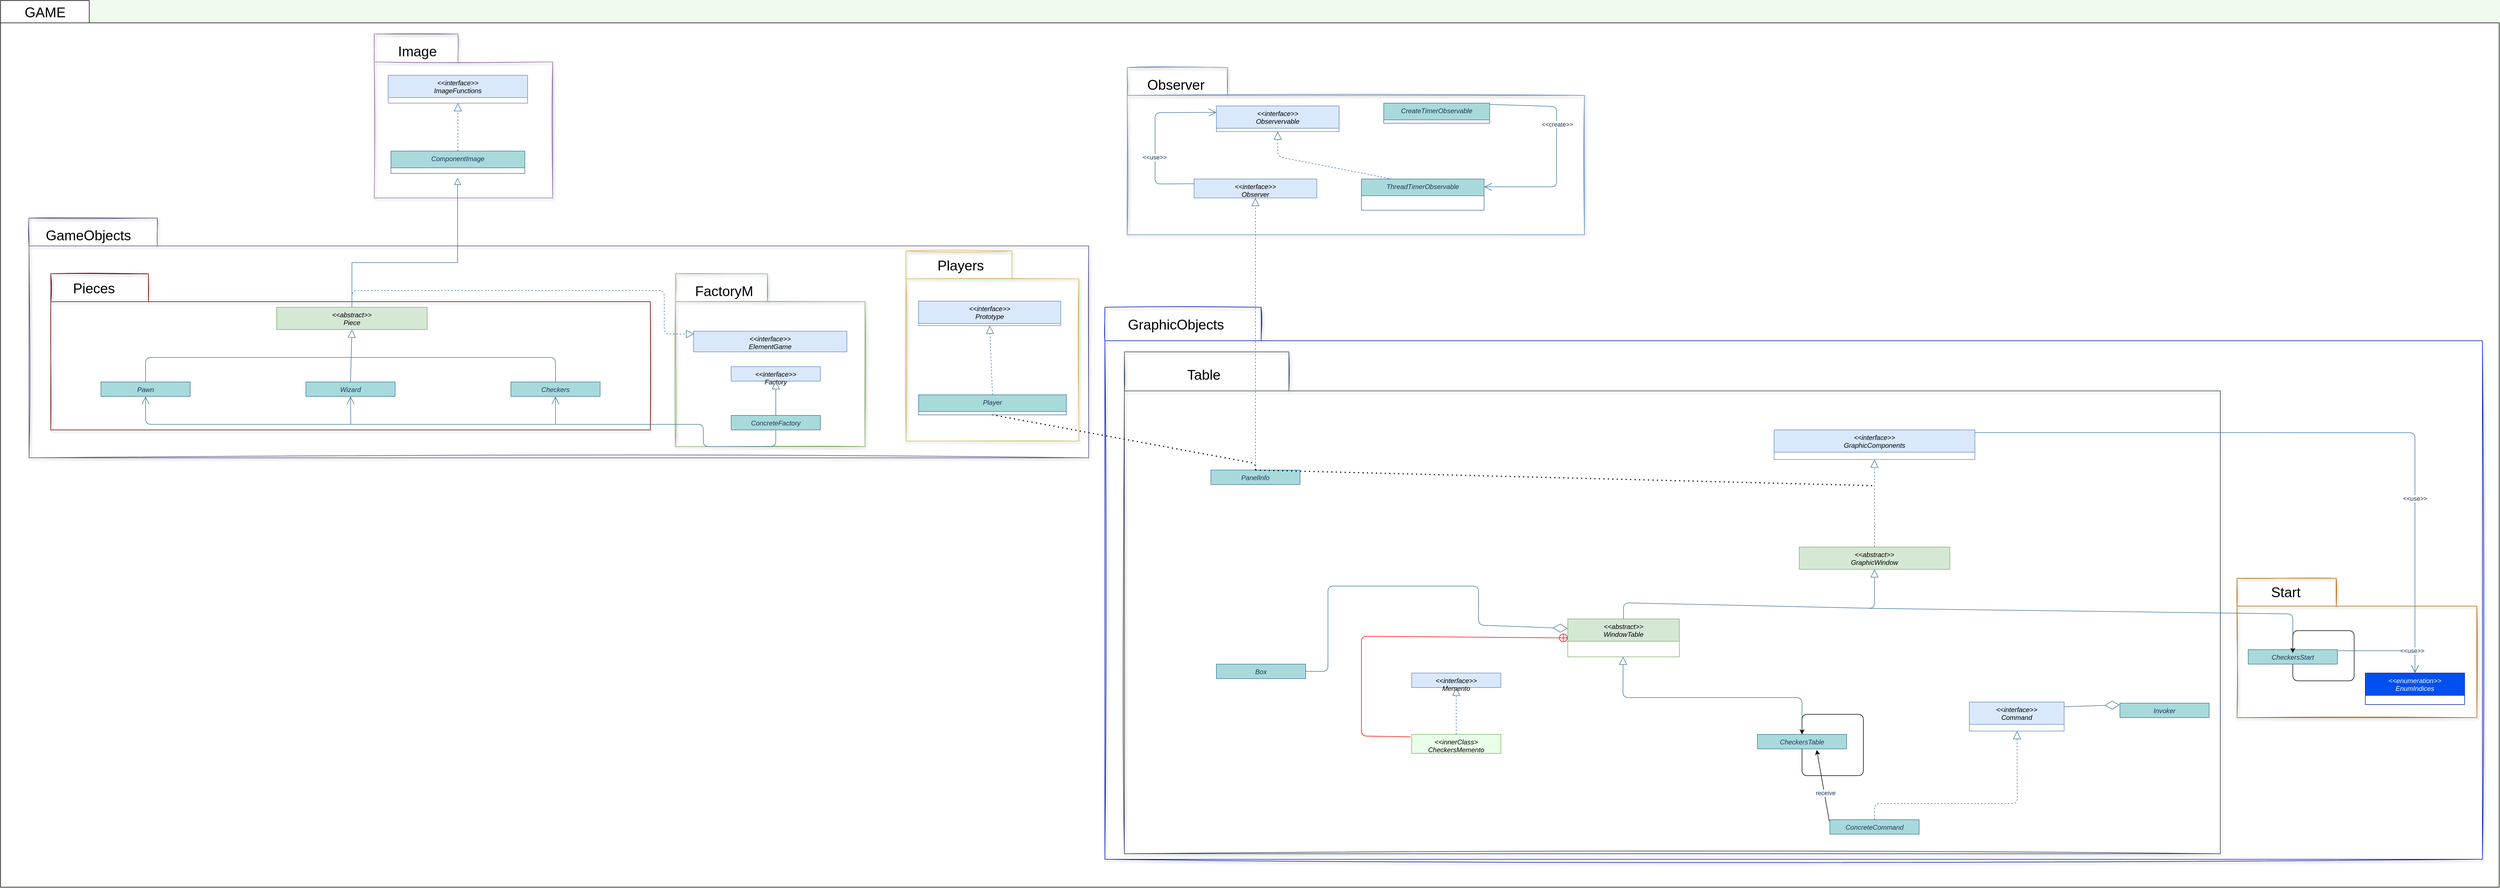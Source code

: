 <mxfile version="15.1.4" type="device"><diagram id="C5RBs43oDa-KdzZeNtuy" name="Page-1"><mxGraphModel dx="3671" dy="3926" grid="1" gridSize="10" guides="1" tooltips="1" connect="1" arrows="1" fold="1" page="1" pageScale="1" pageWidth="827" pageHeight="1169" background="#F1FAEE" math="0" shadow="0"><root><mxCell id="WIyWlLk6GJQsqaUBKTNV-0"/><mxCell id="WIyWlLk6GJQsqaUBKTNV-1" parent="WIyWlLk6GJQsqaUBKTNV-0"/><mxCell id="ty8vNZdOHzBEhD6hJM9Z-117" value="" style="shape=folder;fontStyle=1;spacingTop=10;tabWidth=30;tabHeight=40;tabPosition=left;html=1;rounded=0;sketch=0;" parent="WIyWlLk6GJQsqaUBKTNV-1" vertex="1"><mxGeometry x="-710" y="-2140" width="4480" height="1590" as="geometry"/></mxCell><mxCell id="pGYSpgnH-M_Q-TdmJ7mF-0" value="" style="shape=folder;fontStyle=1;spacingTop=10;tabWidth=150;tabHeight=50;tabPosition=left;html=1;rounded=0;sketch=1;strokeColor=#9673a6;shadow=1;fillColor=none;" parent="WIyWlLk6GJQsqaUBKTNV-1" vertex="1"><mxGeometry x="-40" y="-2080" width="320" height="294" as="geometry"/></mxCell><mxCell id="pGYSpgnH-M_Q-TdmJ7mF-237" value="" style="shape=folder;fontStyle=1;spacingTop=10;tabWidth=295;tabHeight=70;tabPosition=left;html=1;rounded=0;sketch=1;strokeColor=#314354;fontColor=#ffffff;shadow=1;fillColor=none;" parent="WIyWlLk6GJQsqaUBKTNV-1" vertex="1"><mxGeometry x="1305" y="-1510" width="1965" height="900" as="geometry"/></mxCell><mxCell id="pGYSpgnH-M_Q-TdmJ7mF-239" value="" style="shape=folder;fontStyle=1;spacingTop=10;tabWidth=190;tabHeight=50;tabPosition=left;html=1;rounded=0;sketch=1;strokeColor=#d6b656;shadow=1;fillColor=none;" parent="WIyWlLk6GJQsqaUBKTNV-1" vertex="1"><mxGeometry x="913.5" y="-1691" width="310" height="341" as="geometry"/></mxCell><mxCell id="pGYSpgnH-M_Q-TdmJ7mF-240" value="" style="shape=folder;fontStyle=1;spacingTop=10;tabWidth=280;tabHeight=60;tabPosition=left;html=1;rounded=0;sketch=1;strokeColor=#001DBC;fontColor=#ffffff;shadow=1;fillColor=none;" parent="WIyWlLk6GJQsqaUBKTNV-1" vertex="1"><mxGeometry x="1270" y="-1590" width="2470" height="990" as="geometry"/></mxCell><mxCell id="pGYSpgnH-M_Q-TdmJ7mF-241" value="" style="shape=folder;fontStyle=1;spacingTop=10;tabWidth=230;tabHeight=50;tabPosition=left;html=1;rounded=0;sketch=1;strokeColor=#56517e;fillColor=none;shadow=1;" parent="WIyWlLk6GJQsqaUBKTNV-1" vertex="1"><mxGeometry x="-659" y="-1750" width="1900" height="430" as="geometry"/></mxCell><mxCell id="pGYSpgnH-M_Q-TdmJ7mF-242" value="" style="shape=folder;fontStyle=1;spacingTop=10;tabWidth=178;tabHeight=50;tabPosition=left;html=1;rounded=0;sketch=1;strokeColor=#b46504;shadow=1;fillColor=none;" parent="WIyWlLk6GJQsqaUBKTNV-1" vertex="1"><mxGeometry x="3300" y="-1104" width="430" height="250" as="geometry"/></mxCell><mxCell id="pGYSpgnH-M_Q-TdmJ7mF-243" value="" style="shape=folder;fontStyle=1;spacingTop=10;tabWidth=165;tabHeight=50;tabPosition=left;html=1;rounded=0;sketch=1;gradientColor=#97d077;strokeColor=#82b366;fillColor=none;shadow=1;" parent="WIyWlLk6GJQsqaUBKTNV-1" vertex="1"><mxGeometry x="500" y="-1650" width="340" height="310" as="geometry"/></mxCell><mxCell id="pGYSpgnH-M_Q-TdmJ7mF-244" value="" style="shape=folder;fontStyle=1;spacingTop=10;tabWidth=180;tabHeight=50;tabPosition=left;html=1;rounded=0;sketch=1;strokeColor=#6c8ebf;shadow=1;fillColor=none;" parent="WIyWlLk6GJQsqaUBKTNV-1" vertex="1"><mxGeometry x="1310" y="-2020" width="820" height="300" as="geometry"/></mxCell><mxCell id="pGYSpgnH-M_Q-TdmJ7mF-472" value="" style="shape=folder;fontStyle=1;spacingTop=10;tabWidth=175;tabHeight=50;tabPosition=left;html=1;rounded=0;sketch=1;strokeColor=#6F0000;fontColor=#ffffff;fillColor=none;shadow=1;" parent="WIyWlLk6GJQsqaUBKTNV-1" vertex="1"><mxGeometry x="-620" y="-1650" width="1075" height="280" as="geometry"/></mxCell><mxCell id="pGYSpgnH-M_Q-TdmJ7mF-475" value="&lt;&lt;interface&gt;&gt;&#10;ImageFunctions" style="swimlane;fontStyle=2;align=center;verticalAlign=top;childLayout=stackLayout;horizontal=1;startSize=40;horizontalStack=0;resizeParent=1;resizeLast=0;collapsible=1;marginBottom=0;rounded=0;shadow=0;strokeWidth=1;fillColor=#dae8fc;strokeColor=#6c8ebf;" parent="WIyWlLk6GJQsqaUBKTNV-1" vertex="1" collapsed="1"><mxGeometry x="-15" y="-2006" width="250" height="50" as="geometry"><mxRectangle x="-10" y="-2230" width="260" height="160" as="alternateBounds"/></mxGeometry></mxCell><mxCell id="pGYSpgnH-M_Q-TdmJ7mF-476" value="" style="line;html=1;strokeWidth=1;align=left;verticalAlign=middle;spacingTop=-1;spacingLeft=3;spacingRight=3;rotatable=0;labelPosition=right;points=[];portConstraint=eastwest;fillColor=#A8DADC;strokeColor=#457B9D;fontColor=#1D3557;labelBackgroundColor=#F1FAEE;" parent="pGYSpgnH-M_Q-TdmJ7mF-475" vertex="1"><mxGeometry y="40" width="250" height="8" as="geometry"/></mxCell><mxCell id="pGYSpgnH-M_Q-TdmJ7mF-477" value="+ getAbsolutePath(String)      String" style="text;align=left;verticalAlign=top;spacingLeft=4;spacingRight=4;overflow=hidden;rotatable=0;points=[[0,0.5],[1,0.5]];portConstraint=eastwest;fontColor=#1D3557;" parent="pGYSpgnH-M_Q-TdmJ7mF-475" vertex="1"><mxGeometry y="48" width="250" height="26" as="geometry"/></mxCell><mxCell id="pGYSpgnH-M_Q-TdmJ7mF-478" value="+ readFile(String) BufferedImage" style="text;align=left;verticalAlign=top;spacingLeft=4;spacingRight=4;overflow=hidden;rotatable=0;points=[[0,0.5],[1,0.5]];portConstraint=eastwest;fontColor=#1D3557;" parent="pGYSpgnH-M_Q-TdmJ7mF-475" vertex="1"><mxGeometry y="74" width="250" height="26" as="geometry"/></mxCell><mxCell id="pGYSpgnH-M_Q-TdmJ7mF-479" value="+ scale(BufferedImage, int, int) BufferedImage" style="text;align=left;verticalAlign=top;spacingLeft=4;spacingRight=4;overflow=hidden;rotatable=0;points=[[0,0.5],[1,0.5]];portConstraint=eastwest;fontColor=#1D3557;" parent="pGYSpgnH-M_Q-TdmJ7mF-475" vertex="1"><mxGeometry y="100" width="250" height="26" as="geometry"/></mxCell><mxCell id="pGYSpgnH-M_Q-TdmJ7mF-480" value="+ scale(String, int, int) BufferedImage" style="text;align=left;verticalAlign=top;spacingLeft=4;spacingRight=4;overflow=hidden;rotatable=0;points=[[0,0.5],[1,0.5]];portConstraint=eastwest;fontColor=#1D3557;" parent="pGYSpgnH-M_Q-TdmJ7mF-475" vertex="1"><mxGeometry y="126" width="250" height="26" as="geometry"/></mxCell><mxCell id="pGYSpgnH-M_Q-TdmJ7mF-481" value="ComponentImage" style="swimlane;fontStyle=2;align=center;verticalAlign=top;childLayout=stackLayout;horizontal=1;startSize=30;horizontalStack=0;resizeParent=1;resizeLast=0;collapsible=1;marginBottom=0;rounded=0;shadow=0;strokeWidth=1;fillColor=#A8DADC;strokeColor=#457B9D;fontColor=#1D3557;" parent="WIyWlLk6GJQsqaUBKTNV-1" vertex="1" collapsed="1"><mxGeometry x="-10" y="-1870" width="240" height="40" as="geometry"><mxRectangle x="-10" y="-2020" width="260" height="120" as="alternateBounds"/></mxGeometry></mxCell><mxCell id="pGYSpgnH-M_Q-TdmJ7mF-482" value="+ img    BufferedImage" style="text;align=left;verticalAlign=top;spacingLeft=4;spacingRight=4;overflow=hidden;rotatable=0;points=[[0,0.5],[1,0.5]];portConstraint=eastwest;fontColor=#1D3557;" parent="pGYSpgnH-M_Q-TdmJ7mF-481" vertex="1"><mxGeometry y="30" width="240" height="26" as="geometry"/></mxCell><mxCell id="pGYSpgnH-M_Q-TdmJ7mF-483" value="" style="line;html=1;strokeWidth=1;align=left;verticalAlign=middle;spacingTop=-1;spacingLeft=3;spacingRight=3;rotatable=0;labelPosition=right;points=[];portConstraint=eastwest;fillColor=#A8DADC;strokeColor=#457B9D;fontColor=#1D3557;labelBackgroundColor=#F1FAEE;" parent="pGYSpgnH-M_Q-TdmJ7mF-481" vertex="1"><mxGeometry y="56" width="240" height="8" as="geometry"/></mxCell><mxCell id="pGYSpgnH-M_Q-TdmJ7mF-484" value="+ paintComponent(Graphics) void" style="text;align=left;verticalAlign=top;spacingLeft=4;spacingRight=4;overflow=hidden;rotatable=0;points=[[0,0.5],[1,0.5]];portConstraint=eastwest;fontColor=#1D3557;" parent="pGYSpgnH-M_Q-TdmJ7mF-481" vertex="1"><mxGeometry y="64" width="240" height="26" as="geometry"/></mxCell><mxCell id="pGYSpgnH-M_Q-TdmJ7mF-485" value="+ setImg(String, Dimension) void" style="text;align=left;verticalAlign=top;spacingLeft=4;spacingRight=4;overflow=hidden;rotatable=0;points=[[0,0.5],[1,0.5]];portConstraint=eastwest;fontColor=#1D3557;" parent="pGYSpgnH-M_Q-TdmJ7mF-481" vertex="1"><mxGeometry y="90" width="240" height="26" as="geometry"/></mxCell><mxCell id="pGYSpgnH-M_Q-TdmJ7mF-486" value="" style="endArrow=block;dashed=1;endFill=0;endSize=12;html=1;fontColor=#1D3557;strokeColor=#457B9D;fillColor=#A8DADC;entryX=0.5;entryY=1;entryDx=0;entryDy=0;" parent="WIyWlLk6GJQsqaUBKTNV-1" source="pGYSpgnH-M_Q-TdmJ7mF-481" target="pGYSpgnH-M_Q-TdmJ7mF-475" edge="1"><mxGeometry width="160" relative="1" as="geometry"><mxPoint x="180" y="-1210" as="sourcePoint"/><mxPoint x="340" y="-1210" as="targetPoint"/></mxGeometry></mxCell><mxCell id="pGYSpgnH-M_Q-TdmJ7mF-487" value="&lt;&lt;abstract&gt;&gt;&#10;Piece" style="swimlane;fontStyle=2;align=center;verticalAlign=top;childLayout=stackLayout;horizontal=1;startSize=40;horizontalStack=0;resizeParent=1;resizeLast=0;collapsible=1;marginBottom=0;rounded=0;shadow=0;strokeWidth=1;fillColor=#d5e8d4;strokeColor=#82b366;" parent="WIyWlLk6GJQsqaUBKTNV-1" vertex="1" collapsed="1"><mxGeometry x="-215" y="-1590" width="270" height="40" as="geometry"><mxRectangle x="-220" y="-1170" width="310" height="256" as="alternateBounds"/></mxGeometry></mxCell><mxCell id="pGYSpgnH-M_Q-TdmJ7mF-488" value="+ color Color" style="text;align=left;verticalAlign=top;spacingLeft=4;spacingRight=4;overflow=hidden;rotatable=0;points=[[0,0.5],[1,0.5]];portConstraint=eastwest;fontColor=#1D3557;" parent="pGYSpgnH-M_Q-TdmJ7mF-487" vertex="1"><mxGeometry y="40" width="270" height="26" as="geometry"/></mxCell><mxCell id="pGYSpgnH-M_Q-TdmJ7mF-489" value="+ owner Player" style="text;align=left;verticalAlign=top;spacingLeft=4;spacingRight=4;overflow=hidden;rotatable=0;points=[[0,0.5],[1,0.5]];portConstraint=eastwest;rounded=0;shadow=0;html=0;fontColor=#1D3557;" parent="pGYSpgnH-M_Q-TdmJ7mF-487" vertex="1"><mxGeometry y="66" width="270" height="26" as="geometry"/></mxCell><mxCell id="pGYSpgnH-M_Q-TdmJ7mF-490" value="+ points int" style="text;align=left;verticalAlign=top;spacingLeft=4;spacingRight=4;overflow=hidden;rotatable=0;points=[[0,0.5],[1,0.5]];portConstraint=eastwest;rounded=0;shadow=0;html=0;fontColor=#1D3557;" parent="pGYSpgnH-M_Q-TdmJ7mF-487" vertex="1"><mxGeometry y="92" width="270" height="26" as="geometry"/></mxCell><mxCell id="pGYSpgnH-M_Q-TdmJ7mF-491" value="+ coord Point" style="text;align=left;verticalAlign=top;spacingLeft=4;spacingRight=4;overflow=hidden;rotatable=0;points=[[0,0.5],[1,0.5]];portConstraint=eastwest;rounded=0;shadow=0;html=0;fontColor=#1D3557;" parent="pGYSpgnH-M_Q-TdmJ7mF-487" vertex="1"><mxGeometry y="118" width="270" height="26" as="geometry"/></mxCell><mxCell id="pGYSpgnH-M_Q-TdmJ7mF-492" value="" style="line;html=1;strokeWidth=1;align=left;verticalAlign=middle;spacingTop=-1;spacingLeft=3;spacingRight=3;rotatable=0;labelPosition=right;points=[];portConstraint=eastwest;fillColor=#A8DADC;strokeColor=#457B9D;fontColor=#1D3557;labelBackgroundColor=#F1FAEE;" parent="pGYSpgnH-M_Q-TdmJ7mF-487" vertex="1"><mxGeometry y="144" width="270" height="8" as="geometry"/></mxCell><mxCell id="pGYSpgnH-M_Q-TdmJ7mF-493" value="+ showSuggestions(int) int" style="text;align=left;verticalAlign=top;spacingLeft=4;spacingRight=4;overflow=hidden;rotatable=0;points=[[0,0.5],[1,0.5]];portConstraint=eastwest;fontColor=#1D3557;" parent="pGYSpgnH-M_Q-TdmJ7mF-487" vertex="1"><mxGeometry y="152" width="270" height="26" as="geometry"/></mxCell><mxCell id="pGYSpgnH-M_Q-TdmJ7mF-494" value="+ wizardTryEatWizard(Point) boolean" style="text;align=left;verticalAlign=top;spacingLeft=4;spacingRight=4;overflow=hidden;rotatable=0;points=[[0,0.5],[1,0.5]];portConstraint=eastwest;fontColor=#1D3557;" parent="pGYSpgnH-M_Q-TdmJ7mF-487" vertex="1"><mxGeometry y="178" width="270" height="26" as="geometry"/></mxCell><mxCell id="pGYSpgnH-M_Q-TdmJ7mF-495" value="+ checkMove(int, int) int" style="text;align=left;verticalAlign=top;spacingLeft=4;spacingRight=4;overflow=hidden;rotatable=0;points=[[0,0.5],[1,0.5]];portConstraint=eastwest;fontColor=#1D3557;" parent="pGYSpgnH-M_Q-TdmJ7mF-487" vertex="1"><mxGeometry y="204" width="270" height="26" as="geometry"/></mxCell><mxCell id="pGYSpgnH-M_Q-TdmJ7mF-496" value="+ enemyPiece_inBox(Point) int" style="text;align=left;verticalAlign=top;spacingLeft=4;spacingRight=4;overflow=hidden;rotatable=0;points=[[0,0.5],[1,0.5]];portConstraint=eastwest;fontColor=#1D3557;" parent="pGYSpgnH-M_Q-TdmJ7mF-487" vertex="1"><mxGeometry y="230" width="270" height="26" as="geometry"/></mxCell><mxCell id="pGYSpgnH-M_Q-TdmJ7mF-497" value="Pawn" style="swimlane;fontStyle=2;align=center;verticalAlign=top;childLayout=stackLayout;horizontal=1;startSize=30;horizontalStack=0;resizeParent=1;resizeLast=0;collapsible=1;marginBottom=0;rounded=0;shadow=0;strokeWidth=1;fillColor=#A8DADC;strokeColor=#457B9D;fontColor=#1D3557;" parent="WIyWlLk6GJQsqaUBKTNV-1" vertex="1" collapsed="1"><mxGeometry x="-530" y="-1456" width="160" height="26" as="geometry"><mxRectangle x="-630" y="-811" width="310" height="141" as="alternateBounds"/></mxGeometry></mxCell><mxCell id="pGYSpgnH-M_Q-TdmJ7mF-498" value="+  PAWN_POINTS int" style="text;align=left;verticalAlign=top;spacingLeft=4;spacingRight=4;overflow=hidden;rotatable=0;points=[[0,0.5],[1,0.5]];portConstraint=eastwest;fontColor=#1D3557;" parent="pGYSpgnH-M_Q-TdmJ7mF-497" vertex="1"><mxGeometry y="26" width="160" height="26" as="geometry"/></mxCell><mxCell id="pGYSpgnH-M_Q-TdmJ7mF-499" value="+  PathIMG String" style="text;align=left;verticalAlign=top;spacingLeft=4;spacingRight=4;overflow=hidden;rotatable=0;points=[[0,0.5],[1,0.5]];portConstraint=eastwest;fontColor=#1D3557;" parent="pGYSpgnH-M_Q-TdmJ7mF-497" vertex="1"><mxGeometry y="52" width="160" height="26" as="geometry"/></mxCell><mxCell id="pGYSpgnH-M_Q-TdmJ7mF-500" value="" style="line;html=1;strokeWidth=1;align=left;verticalAlign=middle;spacingTop=-1;spacingLeft=3;spacingRight=3;rotatable=0;labelPosition=right;points=[];portConstraint=eastwest;fillColor=#A8DADC;strokeColor=#457B9D;fontColor=#1D3557;labelBackgroundColor=#F1FAEE;" parent="pGYSpgnH-M_Q-TdmJ7mF-497" vertex="1"><mxGeometry y="78" width="160" height="8" as="geometry"/></mxCell><mxCell id="pGYSpgnH-M_Q-TdmJ7mF-501" value="+ showSuggestions(int) int" style="text;align=left;verticalAlign=top;spacingLeft=4;spacingRight=4;overflow=hidden;rotatable=0;points=[[0,0.5],[1,0.5]];portConstraint=eastwest;fontColor=#1D3557;" parent="pGYSpgnH-M_Q-TdmJ7mF-497" vertex="1"><mxGeometry y="86" width="160" height="26" as="geometry"/></mxCell><mxCell id="pGYSpgnH-M_Q-TdmJ7mF-502" value="Wizard" style="swimlane;fontStyle=2;align=center;verticalAlign=top;childLayout=stackLayout;horizontal=1;startSize=30;horizontalStack=0;resizeParent=1;resizeLast=0;collapsible=1;marginBottom=0;rounded=0;shadow=0;strokeWidth=1;fillColor=#A8DADC;strokeColor=#457B9D;fontColor=#1D3557;" parent="WIyWlLk6GJQsqaUBKTNV-1" vertex="1" collapsed="1"><mxGeometry x="-162.5" y="-1456" width="160" height="26" as="geometry"><mxRectangle x="-230" y="-811" width="310" height="142" as="alternateBounds"/></mxGeometry></mxCell><mxCell id="pGYSpgnH-M_Q-TdmJ7mF-503" value="+  WIZARD_POINTS int" style="text;align=left;verticalAlign=top;spacingLeft=4;spacingRight=4;overflow=hidden;rotatable=0;points=[[0,0.5],[1,0.5]];portConstraint=eastwest;fontColor=#1D3557;" parent="pGYSpgnH-M_Q-TdmJ7mF-502" vertex="1"><mxGeometry y="26" width="160" height="26" as="geometry"/></mxCell><mxCell id="pGYSpgnH-M_Q-TdmJ7mF-504" value="+  PathIMG String" style="text;align=left;verticalAlign=top;spacingLeft=4;spacingRight=4;overflow=hidden;rotatable=0;points=[[0,0.5],[1,0.5]];portConstraint=eastwest;fontColor=#1D3557;" parent="pGYSpgnH-M_Q-TdmJ7mF-502" vertex="1"><mxGeometry y="52" width="160" height="26" as="geometry"/></mxCell><mxCell id="pGYSpgnH-M_Q-TdmJ7mF-505" value="" style="line;html=1;strokeWidth=1;align=left;verticalAlign=middle;spacingTop=-1;spacingLeft=3;spacingRight=3;rotatable=0;labelPosition=right;points=[];portConstraint=eastwest;fillColor=#A8DADC;strokeColor=#457B9D;fontColor=#1D3557;labelBackgroundColor=#F1FAEE;" parent="pGYSpgnH-M_Q-TdmJ7mF-502" vertex="1"><mxGeometry y="78" width="160" height="8" as="geometry"/></mxCell><mxCell id="pGYSpgnH-M_Q-TdmJ7mF-506" value="+ showSuggestions(int) int" style="text;align=left;verticalAlign=top;spacingLeft=4;spacingRight=4;overflow=hidden;rotatable=0;points=[[0,0.5],[1,0.5]];portConstraint=eastwest;fontColor=#1D3557;" parent="pGYSpgnH-M_Q-TdmJ7mF-502" vertex="1"><mxGeometry y="86" width="160" height="26" as="geometry"/></mxCell><mxCell id="pGYSpgnH-M_Q-TdmJ7mF-507" value="+ is_WizardStartPosition(int,int,int,int) boolean" style="text;align=left;verticalAlign=top;spacingLeft=4;spacingRight=4;overflow=hidden;rotatable=0;points=[[0,0.5],[1,0.5]];portConstraint=eastwest;fontColor=#1D3557;" parent="pGYSpgnH-M_Q-TdmJ7mF-502" vertex="1"><mxGeometry y="112" width="160" height="26" as="geometry"/></mxCell><mxCell id="pGYSpgnH-M_Q-TdmJ7mF-508" value="Checkers" style="swimlane;fontStyle=2;align=center;verticalAlign=top;childLayout=stackLayout;horizontal=1;startSize=30;horizontalStack=0;resizeParent=1;resizeLast=0;collapsible=1;marginBottom=0;rounded=0;shadow=0;strokeWidth=1;fillColor=#A8DADC;strokeColor=#457B9D;fontColor=#1D3557;" parent="WIyWlLk6GJQsqaUBKTNV-1" vertex="1" collapsed="1"><mxGeometry x="205" y="-1456" width="160" height="26" as="geometry"><mxRectangle x="130" y="-810" width="310" height="141" as="alternateBounds"/></mxGeometry></mxCell><mxCell id="pGYSpgnH-M_Q-TdmJ7mF-509" value="+  CHECKERS_POINTS int" style="text;align=left;verticalAlign=top;spacingLeft=4;spacingRight=4;overflow=hidden;rotatable=0;points=[[0,0.5],[1,0.5]];portConstraint=eastwest;fontColor=#1D3557;" parent="pGYSpgnH-M_Q-TdmJ7mF-508" vertex="1"><mxGeometry y="26" width="160" height="26" as="geometry"/></mxCell><mxCell id="pGYSpgnH-M_Q-TdmJ7mF-510" value="+  PathIMG String" style="text;align=left;verticalAlign=top;spacingLeft=4;spacingRight=4;overflow=hidden;rotatable=0;points=[[0,0.5],[1,0.5]];portConstraint=eastwest;fontColor=#1D3557;" parent="pGYSpgnH-M_Q-TdmJ7mF-508" vertex="1"><mxGeometry y="52" width="160" height="26" as="geometry"/></mxCell><mxCell id="pGYSpgnH-M_Q-TdmJ7mF-511" value="" style="line;html=1;strokeWidth=1;align=left;verticalAlign=middle;spacingTop=-1;spacingLeft=3;spacingRight=3;rotatable=0;labelPosition=right;points=[];portConstraint=eastwest;fillColor=#A8DADC;strokeColor=#457B9D;fontColor=#1D3557;labelBackgroundColor=#F1FAEE;" parent="pGYSpgnH-M_Q-TdmJ7mF-508" vertex="1"><mxGeometry y="78" width="160" height="8" as="geometry"/></mxCell><mxCell id="pGYSpgnH-M_Q-TdmJ7mF-512" value="+ showSuggestions(int) int" style="text;align=left;verticalAlign=top;spacingLeft=4;spacingRight=4;overflow=hidden;rotatable=0;points=[[0,0.5],[1,0.5]];portConstraint=eastwest;fontColor=#1D3557;" parent="pGYSpgnH-M_Q-TdmJ7mF-508" vertex="1"><mxGeometry y="86" width="160" height="26" as="geometry"/></mxCell><mxCell id="pGYSpgnH-M_Q-TdmJ7mF-514" value="" style="endArrow=none;html=1;fontColor=#1D3557;strokeColor=#457B9D;fillColor=#A8DADC;entryX=0.5;entryY=0;entryDx=0;entryDy=0;" parent="WIyWlLk6GJQsqaUBKTNV-1" target="pGYSpgnH-M_Q-TdmJ7mF-508" edge="1"><mxGeometry width="50" height="50" relative="1" as="geometry"><mxPoint x="-80" y="-1500" as="sourcePoint"/><mxPoint x="-75" y="-870" as="targetPoint"/><Array as="points"><mxPoint x="285" y="-1500"/></Array></mxGeometry></mxCell><mxCell id="pGYSpgnH-M_Q-TdmJ7mF-515" value="" style="endArrow=none;html=1;fontColor=#1D3557;strokeColor=#457B9D;fillColor=#A8DADC;exitX=0.5;exitY=0;exitDx=0;exitDy=0;" parent="WIyWlLk6GJQsqaUBKTNV-1" source="pGYSpgnH-M_Q-TdmJ7mF-497" edge="1"><mxGeometry width="50" height="50" relative="1" as="geometry"><mxPoint x="-440" y="-840" as="sourcePoint"/><mxPoint x="-80" y="-1500" as="targetPoint"/><Array as="points"><mxPoint x="-450" y="-1500"/></Array></mxGeometry></mxCell><mxCell id="pGYSpgnH-M_Q-TdmJ7mF-516" value="" style="endArrow=block;endSize=10;endFill=0;shadow=0;strokeWidth=1;rounded=0;edgeStyle=elbowEdgeStyle;elbow=vertical;strokeColor=#457B9D;fontColor=#1D3557;labelBackgroundColor=#F1FAEE;exitX=0.5;exitY=0;exitDx=0;exitDy=0;entryX=0.498;entryY=1.198;entryDx=0;entryDy=0;entryPerimeter=0;" parent="WIyWlLk6GJQsqaUBKTNV-1" source="pGYSpgnH-M_Q-TdmJ7mF-487" target="pGYSpgnH-M_Q-TdmJ7mF-485" edge="1"><mxGeometry width="160" relative="1" as="geometry"><mxPoint x="169.3" y="-1106.49" as="sourcePoint"/><mxPoint x="110.0" y="-1240" as="targetPoint"/><Array as="points"><mxPoint x="40" y="-1670"/></Array></mxGeometry></mxCell><mxCell id="pGYSpgnH-M_Q-TdmJ7mF-517" value="&lt;&lt;interface&gt;&gt;&#10;Factory" style="swimlane;fontStyle=2;align=center;verticalAlign=top;childLayout=stackLayout;horizontal=1;startSize=40;horizontalStack=0;resizeParent=1;resizeLast=0;collapsible=1;marginBottom=0;rounded=0;shadow=0;strokeWidth=1;fillColor=#dae8fc;strokeColor=#6c8ebf;" parent="WIyWlLk6GJQsqaUBKTNV-1" vertex="1" collapsed="1"><mxGeometry x="600" y="-1483.5" width="160" height="26" as="geometry"><mxRectangle x="560" y="-1024" width="310" height="110" as="alternateBounds"/></mxGeometry></mxCell><mxCell id="pGYSpgnH-M_Q-TdmJ7mF-518" value="" style="line;html=1;strokeWidth=1;align=left;verticalAlign=middle;spacingTop=-1;spacingLeft=3;spacingRight=3;rotatable=0;labelPosition=right;points=[];portConstraint=eastwest;fillColor=#A8DADC;strokeColor=#457B9D;fontColor=#1D3557;labelBackgroundColor=#F1FAEE;" parent="pGYSpgnH-M_Q-TdmJ7mF-517" vertex="1"><mxGeometry y="26" width="160" height="8" as="geometry"/></mxCell><mxCell id="pGYSpgnH-M_Q-TdmJ7mF-519" value="+ FactoryMethod (String, Color, Player) ElementGame" style="text;align=left;verticalAlign=top;spacingLeft=4;spacingRight=4;overflow=hidden;rotatable=0;points=[[0,0.5],[1,0.5]];portConstraint=eastwest;fontColor=#1D3557;" parent="pGYSpgnH-M_Q-TdmJ7mF-517" vertex="1"><mxGeometry y="34" width="160" height="26" as="geometry"/></mxCell><mxCell id="pGYSpgnH-M_Q-TdmJ7mF-520" value="ConcreteFactory" style="swimlane;fontStyle=2;align=center;verticalAlign=top;childLayout=stackLayout;horizontal=1;startSize=30;horizontalStack=0;resizeParent=1;resizeLast=0;collapsible=1;marginBottom=0;rounded=0;shadow=0;strokeWidth=1;fillColor=#A8DADC;strokeColor=#457B9D;fontColor=#1D3557;" parent="WIyWlLk6GJQsqaUBKTNV-1" vertex="1" collapsed="1"><mxGeometry x="600" y="-1396" width="160" height="26" as="geometry"><mxRectangle x="560" y="-806.5" width="310" height="152" as="alternateBounds"/></mxGeometry></mxCell><mxCell id="pGYSpgnH-M_Q-TdmJ7mF-521" value="+ Name" style="text;align=left;verticalAlign=top;spacingLeft=4;spacingRight=4;overflow=hidden;rotatable=0;points=[[0,0.5],[1,0.5]];portConstraint=eastwest;fontColor=#1D3557;" parent="pGYSpgnH-M_Q-TdmJ7mF-520" vertex="1"><mxGeometry y="26" width="160" height="26" as="geometry"/></mxCell><mxCell id="pGYSpgnH-M_Q-TdmJ7mF-522" value="+ Phone Number" style="text;align=left;verticalAlign=top;spacingLeft=4;spacingRight=4;overflow=hidden;rotatable=0;points=[[0,0.5],[1,0.5]];portConstraint=eastwest;rounded=0;shadow=0;html=0;fontColor=#1D3557;" parent="pGYSpgnH-M_Q-TdmJ7mF-520" vertex="1"><mxGeometry y="52" width="160" height="26" as="geometry"/></mxCell><mxCell id="pGYSpgnH-M_Q-TdmJ7mF-523" value="+ Email Address" style="text;align=left;verticalAlign=top;spacingLeft=4;spacingRight=4;overflow=hidden;rotatable=0;points=[[0,0.5],[1,0.5]];portConstraint=eastwest;rounded=0;shadow=0;html=0;fontColor=#1D3557;" parent="pGYSpgnH-M_Q-TdmJ7mF-520" vertex="1"><mxGeometry y="78" width="160" height="26" as="geometry"/></mxCell><mxCell id="pGYSpgnH-M_Q-TdmJ7mF-524" value="" style="line;html=1;strokeWidth=1;align=left;verticalAlign=middle;spacingTop=-1;spacingLeft=3;spacingRight=3;rotatable=0;labelPosition=right;points=[];portConstraint=eastwest;fillColor=#A8DADC;strokeColor=#457B9D;fontColor=#1D3557;labelBackgroundColor=#F1FAEE;" parent="pGYSpgnH-M_Q-TdmJ7mF-520" vertex="1"><mxGeometry y="104" width="160" height="8" as="geometry"/></mxCell><mxCell id="pGYSpgnH-M_Q-TdmJ7mF-525" value="Purchase Parking Pass" style="text;align=left;verticalAlign=top;spacingLeft=4;spacingRight=4;overflow=hidden;rotatable=0;points=[[0,0.5],[1,0.5]];portConstraint=eastwest;fontColor=#1D3557;" parent="pGYSpgnH-M_Q-TdmJ7mF-520" vertex="1"><mxGeometry y="112" width="160" height="26" as="geometry"/></mxCell><mxCell id="pGYSpgnH-M_Q-TdmJ7mF-527" value="" style="endArrow=open;endFill=1;endSize=12;html=1;fontColor=#1D3557;strokeColor=#457B9D;fillColor=#A8DADC;exitX=0.5;exitY=1;exitDx=0;exitDy=0;entryX=0.5;entryY=1;entryDx=0;entryDy=0;" parent="WIyWlLk6GJQsqaUBKTNV-1" source="pGYSpgnH-M_Q-TdmJ7mF-520" edge="1" target="pGYSpgnH-M_Q-TdmJ7mF-497"><mxGeometry width="160" relative="1" as="geometry"><mxPoint x="845" y="-510" as="sourcePoint"/><mxPoint x="-470" y="-670" as="targetPoint"/><Array as="points"><mxPoint x="680" y="-1340"/><mxPoint x="550" y="-1340"/><mxPoint x="550" y="-1380"/><mxPoint x="-450" y="-1380"/></Array></mxGeometry></mxCell><mxCell id="pGYSpgnH-M_Q-TdmJ7mF-528" value="" style="endArrow=open;endFill=1;endSize=12;html=1;fontColor=#1D3557;strokeColor=#457B9D;fillColor=#A8DADC;entryX=0.5;entryY=1;entryDx=0;entryDy=0;" parent="WIyWlLk6GJQsqaUBKTNV-1" target="pGYSpgnH-M_Q-TdmJ7mF-508" edge="1"><mxGeometry width="160" relative="1" as="geometry"><mxPoint x="285" y="-1380" as="sourcePoint"/><mxPoint x="540" y="-840" as="targetPoint"/></mxGeometry></mxCell><mxCell id="pGYSpgnH-M_Q-TdmJ7mF-530" value="&lt;&lt;interface&gt;&gt;&#10;ElementGame" style="swimlane;fontStyle=2;align=center;verticalAlign=top;childLayout=stackLayout;horizontal=1;startSize=40;horizontalStack=0;resizeParent=1;resizeLast=0;collapsible=1;marginBottom=0;rounded=0;shadow=0;strokeWidth=1;fillColor=#dae8fc;strokeColor=#6c8ebf;" parent="WIyWlLk6GJQsqaUBKTNV-1" vertex="1" collapsed="1"><mxGeometry x="532.5" y="-1547" width="275" height="37" as="geometry"><mxRectangle x="585" y="-1197" width="260" height="90" as="alternateBounds"/></mxGeometry></mxCell><mxCell id="pGYSpgnH-M_Q-TdmJ7mF-531" value="" style="line;html=1;strokeWidth=1;align=left;verticalAlign=middle;spacingTop=-1;spacingLeft=3;spacingRight=3;rotatable=0;labelPosition=right;points=[];portConstraint=eastwest;fillColor=#A8DADC;strokeColor=#457B9D;fontColor=#1D3557;labelBackgroundColor=#F1FAEE;" parent="pGYSpgnH-M_Q-TdmJ7mF-530" vertex="1"><mxGeometry y="37" width="275" height="8" as="geometry"/></mxCell><mxCell id="pGYSpgnH-M_Q-TdmJ7mF-532" value="" style="endArrow=block;dashed=1;endFill=0;endSize=12;html=1;fontColor=#1D3557;strokeColor=#457B9D;fillColor=#A8DADC;entryX=0.004;entryY=0.138;entryDx=0;entryDy=0;entryPerimeter=0;exitX=0.5;exitY=0;exitDx=0;exitDy=0;" parent="WIyWlLk6GJQsqaUBKTNV-1" source="pGYSpgnH-M_Q-TdmJ7mF-487" target="pGYSpgnH-M_Q-TdmJ7mF-530" edge="1"><mxGeometry width="160" relative="1" as="geometry"><mxPoint x="130" y="-1350" as="sourcePoint"/><mxPoint x="130" y="-1410" as="targetPoint"/><Array as="points"><mxPoint x="-80" y="-1620"/><mxPoint x="480" y="-1620"/><mxPoint x="480" y="-1580"/><mxPoint x="480" y="-1542"/></Array></mxGeometry></mxCell><mxCell id="pGYSpgnH-M_Q-TdmJ7mF-533" value="Player" style="swimlane;fontStyle=2;align=center;verticalAlign=top;childLayout=stackLayout;horizontal=1;startSize=30;horizontalStack=0;resizeParent=1;resizeLast=0;collapsible=1;marginBottom=0;rounded=0;shadow=0;strokeWidth=1;fillColor=#A8DADC;strokeColor=#457B9D;fontColor=#1D3557;direction=east;" parent="WIyWlLk6GJQsqaUBKTNV-1" vertex="1" collapsed="1"><mxGeometry x="936" y="-1433" width="265" height="36" as="geometry"><mxRectangle x="945" y="-856" width="260" height="272" as="alternateBounds"/></mxGeometry></mxCell><mxCell id="pGYSpgnH-M_Q-TdmJ7mF-534" value="+ playerName String" style="text;align=left;verticalAlign=top;spacingLeft=4;spacingRight=4;overflow=hidden;rotatable=0;points=[[0,0.5],[1,0.5]];portConstraint=eastwest;fontColor=#1D3557;" parent="pGYSpgnH-M_Q-TdmJ7mF-533" vertex="1"><mxGeometry y="30" width="265" height="26" as="geometry"/></mxCell><mxCell id="pGYSpgnH-M_Q-TdmJ7mF-535" value="+ playerColor Color" style="text;align=left;verticalAlign=top;spacingLeft=4;spacingRight=4;overflow=hidden;rotatable=0;points=[[0,0.5],[1,0.5]];portConstraint=eastwest;fontColor=#1D3557;" parent="pGYSpgnH-M_Q-TdmJ7mF-533" vertex="1"><mxGeometry y="56" width="265" height="26" as="geometry"/></mxCell><mxCell id="pGYSpgnH-M_Q-TdmJ7mF-536" value="+ playerScore int" style="text;align=left;verticalAlign=top;spacingLeft=4;spacingRight=4;overflow=hidden;rotatable=0;points=[[0,0.5],[1,0.5]];portConstraint=eastwest;fontColor=#1D3557;" parent="pGYSpgnH-M_Q-TdmJ7mF-533" vertex="1"><mxGeometry y="82" width="265" height="26" as="geometry"/></mxCell><mxCell id="pGYSpgnH-M_Q-TdmJ7mF-537" value="+ invoker Invoker" style="text;align=left;verticalAlign=top;spacingLeft=4;spacingRight=4;overflow=hidden;rotatable=0;points=[[0,0.5],[1,0.5]];portConstraint=eastwest;fontColor=#1D3557;" parent="pGYSpgnH-M_Q-TdmJ7mF-533" vertex="1"><mxGeometry y="108" width="265" height="26" as="geometry"/></mxCell><mxCell id="pGYSpgnH-M_Q-TdmJ7mF-538" value="" style="line;html=1;strokeWidth=1;align=left;verticalAlign=middle;spacingTop=-1;spacingLeft=3;spacingRight=3;rotatable=0;labelPosition=right;points=[];portConstraint=eastwest;fillColor=#A8DADC;strokeColor=#457B9D;fontColor=#1D3557;labelBackgroundColor=#F1FAEE;" parent="pGYSpgnH-M_Q-TdmJ7mF-533" vertex="1"><mxGeometry y="134" width="265" height="8" as="geometry"/></mxCell><mxCell id="pGYSpgnH-M_Q-TdmJ7mF-539" value="+ clone() Object" style="text;align=left;verticalAlign=top;spacingLeft=4;spacingRight=4;overflow=hidden;rotatable=0;points=[[0,0.5],[1,0.5]];portConstraint=eastwest;fontColor=#1D3557;" parent="pGYSpgnH-M_Q-TdmJ7mF-533" vertex="1"><mxGeometry y="142" width="265" height="26" as="geometry"/></mxCell><mxCell id="pGYSpgnH-M_Q-TdmJ7mF-540" value="+ addPlayerPoints(int) void" style="text;align=left;verticalAlign=top;spacingLeft=4;spacingRight=4;overflow=hidden;rotatable=0;points=[[0,0.5],[1,0.5]];portConstraint=eastwest;fontColor=#1D3557;" parent="pGYSpgnH-M_Q-TdmJ7mF-533" vertex="1"><mxGeometry y="168" width="265" height="26" as="geometry"/></mxCell><mxCell id="pGYSpgnH-M_Q-TdmJ7mF-541" value="- checkTurn(Color) boolean" style="text;align=left;verticalAlign=top;spacingLeft=4;spacingRight=4;overflow=hidden;rotatable=0;points=[[0,0.5],[1,0.5]];portConstraint=eastwest;fontColor=#1D3557;" parent="pGYSpgnH-M_Q-TdmJ7mF-533" vertex="1"><mxGeometry y="194" width="265" height="26" as="geometry"/></mxCell><mxCell id="pGYSpgnH-M_Q-TdmJ7mF-542" value="+ mouseClicked(MouseEvent) void" style="text;align=left;verticalAlign=top;spacingLeft=4;spacingRight=4;overflow=hidden;rotatable=0;points=[[0,0.5],[1,0.5]];portConstraint=eastwest;fontColor=#1D3557;" parent="pGYSpgnH-M_Q-TdmJ7mF-533" vertex="1"><mxGeometry y="220" width="265" height="26" as="geometry"/></mxCell><mxCell id="pGYSpgnH-M_Q-TdmJ7mF-543" value="+ update(Object) void" style="text;align=left;verticalAlign=top;spacingLeft=4;spacingRight=4;overflow=hidden;rotatable=0;points=[[0,0.5],[1,0.5]];portConstraint=eastwest;fontColor=#1D3557;" parent="pGYSpgnH-M_Q-TdmJ7mF-533" vertex="1"><mxGeometry y="246" width="265" height="26" as="geometry"/></mxCell><mxCell id="pGYSpgnH-M_Q-TdmJ7mF-544" value="&lt;&lt;interface&gt;&gt;&#10;Prototype" style="swimlane;fontStyle=2;align=center;verticalAlign=top;childLayout=stackLayout;horizontal=1;startSize=40;horizontalStack=0;resizeParent=1;resizeLast=0;collapsible=1;marginBottom=0;rounded=0;shadow=0;strokeWidth=1;fillColor=#dae8fc;strokeColor=#6c8ebf;" parent="WIyWlLk6GJQsqaUBKTNV-1" vertex="1" collapsed="1"><mxGeometry x="936" y="-1601" width="255" height="44" as="geometry"><mxRectangle x="945" y="-1024" width="260" height="90" as="alternateBounds"/></mxGeometry></mxCell><mxCell id="pGYSpgnH-M_Q-TdmJ7mF-545" value="" style="line;html=1;strokeWidth=1;align=left;verticalAlign=middle;spacingTop=-1;spacingLeft=3;spacingRight=3;rotatable=0;labelPosition=right;points=[];portConstraint=eastwest;fillColor=#A8DADC;strokeColor=#457B9D;fontColor=#1D3557;labelBackgroundColor=#F1FAEE;" parent="pGYSpgnH-M_Q-TdmJ7mF-544" vertex="1"><mxGeometry y="40" width="255" height="8" as="geometry"/></mxCell><mxCell id="pGYSpgnH-M_Q-TdmJ7mF-546" value="+ clone() Object" style="text;align=left;verticalAlign=top;spacingLeft=4;spacingRight=4;overflow=hidden;rotatable=0;points=[[0,0.5],[1,0.5]];portConstraint=eastwest;fontColor=#1D3557;" parent="pGYSpgnH-M_Q-TdmJ7mF-544" vertex="1"><mxGeometry y="48" width="255" height="26" as="geometry"/></mxCell><mxCell id="pGYSpgnH-M_Q-TdmJ7mF-547" value="" style="endArrow=block;dashed=1;endFill=0;endSize=12;html=1;fontColor=#1D3557;strokeColor=#457B9D;fillColor=#A8DADC;entryX=0.5;entryY=1;entryDx=0;entryDy=0;exitX=0.5;exitY=0;exitDx=0;exitDy=0;" parent="WIyWlLk6GJQsqaUBKTNV-1" source="pGYSpgnH-M_Q-TdmJ7mF-533" target="pGYSpgnH-M_Q-TdmJ7mF-544" edge="1"><mxGeometry width="160" relative="1" as="geometry"><mxPoint x="841" y="-1152" as="sourcePoint"/><mxPoint x="897.04" y="-1359.58" as="targetPoint"/><Array as="points"/></mxGeometry></mxCell><mxCell id="pGYSpgnH-M_Q-TdmJ7mF-548" value="&lt;&lt;interface&gt;&gt;&#10;GraphicComponents" style="swimlane;fontStyle=2;align=center;verticalAlign=top;childLayout=stackLayout;horizontal=1;startSize=40;horizontalStack=0;resizeParent=1;resizeLast=0;collapsible=1;marginBottom=0;rounded=0;shadow=0;strokeWidth=1;fillColor=#dae8fc;strokeColor=#6c8ebf;" parent="WIyWlLk6GJQsqaUBKTNV-1" vertex="1" collapsed="1"><mxGeometry x="2470" y="-1370" width="360" height="53" as="geometry"><mxRectangle x="2890" y="-1413" width="550" height="256" as="alternateBounds"/></mxGeometry></mxCell><mxCell id="pGYSpgnH-M_Q-TdmJ7mF-549" value="" style="line;html=1;strokeWidth=1;align=left;verticalAlign=middle;spacingTop=-1;spacingLeft=3;spacingRight=3;rotatable=0;labelPosition=right;points=[];portConstraint=eastwest;fillColor=#A8DADC;strokeColor=#457B9D;fontColor=#1D3557;labelBackgroundColor=#F1FAEE;" parent="pGYSpgnH-M_Q-TdmJ7mF-548" vertex="1"><mxGeometry y="40" width="360" height="8" as="geometry"/></mxCell><mxCell id="pGYSpgnH-M_Q-TdmJ7mF-550" value="+ addButton(String, ActionListener, String) JButton" style="text;align=left;verticalAlign=top;spacingLeft=4;spacingRight=4;overflow=hidden;rotatable=0;points=[[0,0.5],[1,0.5]];portConstraint=eastwest;fontColor=#1D3557;" parent="pGYSpgnH-M_Q-TdmJ7mF-548" vertex="1"><mxGeometry y="48" width="360" height="26" as="geometry"/></mxCell><mxCell id="pGYSpgnH-M_Q-TdmJ7mF-551" value="+ addComboboxString(String [], EnumIndicies, Boolean) JCombobox&lt;?&gt;" style="text;align=left;verticalAlign=top;spacingLeft=4;spacingRight=4;overflow=hidden;rotatable=0;points=[[0,0.5],[1,0.5]];portConstraint=eastwest;fontColor=#1D3557;" parent="pGYSpgnH-M_Q-TdmJ7mF-548" vertex="1"><mxGeometry y="74" width="360" height="26" as="geometry"/></mxCell><mxCell id="pGYSpgnH-M_Q-TdmJ7mF-552" value="+ addFrame(String, int, int, Coolor, boolean, LayoutManager, Stirng, boolean, boolean, int)    JFrame" style="text;align=left;verticalAlign=top;spacingLeft=4;spacingRight=4;overflow=hidden;rotatable=0;points=[[0,0.5],[1,0.5]];portConstraint=eastwest;fontColor=#1D3557;" parent="pGYSpgnH-M_Q-TdmJ7mF-548" vertex="1"><mxGeometry y="100" width="360" height="26" as="geometry"/></mxCell><mxCell id="pGYSpgnH-M_Q-TdmJ7mF-553" value="+ addPanel(int, int, Color, LayoutManager) JPanel" style="text;align=left;verticalAlign=top;spacingLeft=4;spacingRight=4;overflow=hidden;rotatable=0;points=[[0,0.5],[1,0.5]];portConstraint=eastwest;fontColor=#1D3557;" parent="pGYSpgnH-M_Q-TdmJ7mF-548" vertex="1"><mxGeometry y="126" width="360" height="26" as="geometry"/></mxCell><mxCell id="pGYSpgnH-M_Q-TdmJ7mF-554" value="+ addPanel() JPanel" style="text;align=left;verticalAlign=top;spacingLeft=4;spacingRight=4;overflow=hidden;rotatable=0;points=[[0,0.5],[1,0.5]];portConstraint=eastwest;fontColor=#1D3557;" parent="pGYSpgnH-M_Q-TdmJ7mF-548" vertex="1"><mxGeometry y="152" width="360" height="26" as="geometry"/></mxCell><mxCell id="pGYSpgnH-M_Q-TdmJ7mF-555" value="+ addLabel(String, Font)  JLabel" style="text;align=left;verticalAlign=top;spacingLeft=4;spacingRight=4;overflow=hidden;rotatable=0;points=[[0,0.5],[1,0.5]];portConstraint=eastwest;fontColor=#1D3557;" parent="pGYSpgnH-M_Q-TdmJ7mF-548" vertex="1"><mxGeometry y="178" width="360" height="26" as="geometry"/></mxCell><mxCell id="pGYSpgnH-M_Q-TdmJ7mF-556" value="+ addLabel()  JLabel" style="text;align=left;verticalAlign=top;spacingLeft=4;spacingRight=4;overflow=hidden;rotatable=0;points=[[0,0.5],[1,0.5]];portConstraint=eastwest;fontColor=#1D3557;" parent="pGYSpgnH-M_Q-TdmJ7mF-548" vertex="1"><mxGeometry y="204" width="360" height="26" as="geometry"/></mxCell><mxCell id="pGYSpgnH-M_Q-TdmJ7mF-557" value="+ addTextField(String, Dimension, boolean) JTextField" style="text;align=left;verticalAlign=top;spacingLeft=4;spacingRight=4;overflow=hidden;rotatable=0;points=[[0,0.5],[1,0.5]];portConstraint=eastwest;fontColor=#1D3557;" parent="pGYSpgnH-M_Q-TdmJ7mF-548" vertex="1"><mxGeometry y="230" width="360" height="26" as="geometry"/></mxCell><mxCell id="pGYSpgnH-M_Q-TdmJ7mF-558" value="&lt;&lt;enumeration&gt;&gt;&#10;EnumIndices" style="swimlane;fontStyle=2;align=center;verticalAlign=top;childLayout=stackLayout;horizontal=1;startSize=40;horizontalStack=0;resizeParent=1;resizeLast=0;collapsible=1;marginBottom=0;rounded=0;shadow=0;strokeWidth=1;fillColor=#0050ef;strokeColor=#001DBC;fontColor=#ffffff;" parent="WIyWlLk6GJQsqaUBKTNV-1" vertex="1" collapsed="1"><mxGeometry x="3530" y="-934" width="178" height="56.5" as="geometry"><mxRectangle x="4282" y="-516.5" width="194" height="163" as="alternateBounds"/></mxGeometry></mxCell><mxCell id="pGYSpgnH-M_Q-TdmJ7mF-559" value="" style="line;html=1;strokeWidth=1;align=left;verticalAlign=middle;spacingTop=-1;spacingLeft=3;spacingRight=3;rotatable=0;labelPosition=right;points=[];portConstraint=eastwest;fillColor=#A8DADC;strokeColor=#457B9D;fontColor=#1D3557;labelBackgroundColor=#F1FAEE;" parent="pGYSpgnH-M_Q-TdmJ7mF-558" vertex="1"><mxGeometry y="40" width="178" height="8" as="geometry"/></mxCell><mxCell id="pGYSpgnH-M_Q-TdmJ7mF-560" value="+ First(0)" style="text;align=left;verticalAlign=top;spacingLeft=4;spacingRight=4;overflow=hidden;rotatable=0;points=[[0,0.5],[1,0.5]];portConstraint=eastwest;fontColor=#1D3557;" parent="pGYSpgnH-M_Q-TdmJ7mF-558" vertex="1"><mxGeometry y="48" width="178" height="26" as="geometry"/></mxCell><mxCell id="pGYSpgnH-M_Q-TdmJ7mF-561" value="+ Second(1)" style="text;align=left;verticalAlign=top;spacingLeft=4;spacingRight=4;overflow=hidden;rotatable=0;points=[[0,0.5],[1,0.5]];portConstraint=eastwest;fontColor=#1D3557;" parent="pGYSpgnH-M_Q-TdmJ7mF-558" vertex="1"><mxGeometry y="74" width="178" height="26" as="geometry"/></mxCell><mxCell id="pGYSpgnH-M_Q-TdmJ7mF-562" value="+ Third(1)" style="text;align=left;verticalAlign=top;spacingLeft=4;spacingRight=4;overflow=hidden;rotatable=0;points=[[0,0.5],[1,0.5]];portConstraint=eastwest;fontColor=#1D3557;" parent="pGYSpgnH-M_Q-TdmJ7mF-558" vertex="1"><mxGeometry y="100" width="178" height="26" as="geometry"/></mxCell><mxCell id="pGYSpgnH-M_Q-TdmJ7mF-563" value="..." style="text;align=left;verticalAlign=top;spacingLeft=4;spacingRight=4;overflow=hidden;rotatable=0;points=[[0,0.5],[1,0.5]];portConstraint=eastwest;fontColor=#1D3557;" parent="pGYSpgnH-M_Q-TdmJ7mF-558" vertex="1"><mxGeometry y="126" width="178" height="26" as="geometry"/></mxCell><mxCell id="pGYSpgnH-M_Q-TdmJ7mF-564" value="" style="endArrow=open;endFill=1;endSize=12;html=1;fontColor=#1D3557;strokeColor=#457B9D;fillColor=#A8DADC;entryX=0.5;entryY=0;entryDx=0;entryDy=0;exitX=1;exitY=0.09;exitDx=0;exitDy=0;exitPerimeter=0;" parent="WIyWlLk6GJQsqaUBKTNV-1" source="pGYSpgnH-M_Q-TdmJ7mF-548" target="pGYSpgnH-M_Q-TdmJ7mF-558" edge="1"><mxGeometry width="160" relative="1" as="geometry"><mxPoint x="3226" y="-1320" as="sourcePoint"/><mxPoint x="1880" y="-1521" as="targetPoint"/><Array as="points"><mxPoint x="3619" y="-1365"/></Array></mxGeometry></mxCell><mxCell id="pGYSpgnH-M_Q-TdmJ7mF-565" value="&amp;lt;&amp;lt;use&amp;gt;&amp;gt;" style="edgeLabel;html=1;align=center;verticalAlign=middle;resizable=0;points=[];fontColor=#1D3557;" parent="pGYSpgnH-M_Q-TdmJ7mF-564" vertex="1" connectable="0"><mxGeometry x="0.486" relative="1" as="geometry"><mxPoint as="offset"/></mxGeometry></mxCell><mxCell id="pGYSpgnH-M_Q-TdmJ7mF-567" value="&lt;&lt;interface&gt;&gt;&#10;Observer" style="swimlane;fontStyle=2;align=center;verticalAlign=top;childLayout=stackLayout;horizontal=1;startSize=40;horizontalStack=0;resizeParent=1;resizeLast=0;collapsible=1;marginBottom=0;rounded=0;shadow=0;strokeWidth=1;fillColor=#dae8fc;strokeColor=#6c8ebf;" parent="WIyWlLk6GJQsqaUBKTNV-1" vertex="1" collapsed="1"><mxGeometry x="1430" y="-1820" width="220" height="34" as="geometry"><mxRectangle x="1400" y="-1864" width="260" height="90" as="alternateBounds"/></mxGeometry></mxCell><mxCell id="pGYSpgnH-M_Q-TdmJ7mF-568" value="" style="line;html=1;strokeWidth=1;align=left;verticalAlign=middle;spacingTop=-1;spacingLeft=3;spacingRight=3;rotatable=0;labelPosition=right;points=[];portConstraint=eastwest;fillColor=#A8DADC;strokeColor=#457B9D;fontColor=#1D3557;labelBackgroundColor=#F1FAEE;" parent="pGYSpgnH-M_Q-TdmJ7mF-567" vertex="1"><mxGeometry y="34" width="220" height="8" as="geometry"/></mxCell><mxCell id="pGYSpgnH-M_Q-TdmJ7mF-569" value="+ update(Object) void" style="text;align=left;verticalAlign=top;spacingLeft=4;spacingRight=4;overflow=hidden;rotatable=0;points=[[0,0.5],[1,0.5]];portConstraint=eastwest;fontColor=#1D3557;" parent="pGYSpgnH-M_Q-TdmJ7mF-567" vertex="1"><mxGeometry y="42" width="220" height="26" as="geometry"/></mxCell><mxCell id="pGYSpgnH-M_Q-TdmJ7mF-570" value="PanelInfo" style="swimlane;fontStyle=2;align=center;verticalAlign=top;childLayout=stackLayout;horizontal=1;startSize=30;horizontalStack=0;resizeParent=1;resizeLast=0;collapsible=1;marginBottom=0;rounded=0;shadow=0;strokeWidth=1;fillColor=#A8DADC;strokeColor=#457B9D;fontColor=#1D3557;direction=east;" parent="WIyWlLk6GJQsqaUBKTNV-1" vertex="1" collapsed="1"><mxGeometry x="1460" y="-1298" width="160" height="26" as="geometry"><mxRectangle x="1400" y="-866.5" width="260" height="272" as="alternateBounds"/></mxGeometry></mxCell><mxCell id="pGYSpgnH-M_Q-TdmJ7mF-571" value="- nmove int" style="text;align=left;verticalAlign=top;spacingLeft=4;spacingRight=4;overflow=hidden;rotatable=0;points=[[0,0.5],[1,0.5]];portConstraint=eastwest;fontColor=#1D3557;" parent="pGYSpgnH-M_Q-TdmJ7mF-570" vertex="1"><mxGeometry y="26" width="160" height="26" as="geometry"/></mxCell><mxCell id="pGYSpgnH-M_Q-TdmJ7mF-572" value="- time int" style="text;align=left;verticalAlign=top;spacingLeft=4;spacingRight=4;overflow=hidden;rotatable=0;points=[[0,0.5],[1,0.5]];portConstraint=eastwest;fontColor=#1D3557;" parent="pGYSpgnH-M_Q-TdmJ7mF-570" vertex="1"><mxGeometry y="52" width="160" height="26" as="geometry"/></mxCell><mxCell id="pGYSpgnH-M_Q-TdmJ7mF-573" value="" style="line;html=1;strokeWidth=1;align=left;verticalAlign=middle;spacingTop=-1;spacingLeft=3;spacingRight=3;rotatable=0;labelPosition=right;points=[];portConstraint=eastwest;fillColor=#A8DADC;strokeColor=#457B9D;fontColor=#1D3557;labelBackgroundColor=#F1FAEE;" parent="pGYSpgnH-M_Q-TdmJ7mF-570" vertex="1"><mxGeometry y="78" width="160" height="8" as="geometry"/></mxCell><mxCell id="pGYSpgnH-M_Q-TdmJ7mF-574" value="+ actionPerformed(ActionEvent) void" style="text;align=left;verticalAlign=top;spacingLeft=4;spacingRight=4;overflow=hidden;rotatable=0;points=[[0,0.5],[1,0.5]];portConstraint=eastwest;fontColor=#1D3557;" parent="pGYSpgnH-M_Q-TdmJ7mF-570" vertex="1"><mxGeometry y="86" width="160" height="26" as="geometry"/></mxCell><mxCell id="pGYSpgnH-M_Q-TdmJ7mF-575" value="+ reSetNMOVE() void" style="text;align=left;verticalAlign=top;spacingLeft=4;spacingRight=4;overflow=hidden;rotatable=0;points=[[0,0.5],[1,0.5]];portConstraint=eastwest;fontColor=#1D3557;" parent="pGYSpgnH-M_Q-TdmJ7mF-570" vertex="1"><mxGeometry y="112" width="160" height="26" as="geometry"/></mxCell><mxCell id="pGYSpgnH-M_Q-TdmJ7mF-576" value="+ switchTurn(Player) void" style="text;align=left;verticalAlign=top;spacingLeft=4;spacingRight=4;overflow=hidden;rotatable=0;points=[[0,0.5],[1,0.5]];portConstraint=eastwest;fontColor=#1D3557;" parent="pGYSpgnH-M_Q-TdmJ7mF-570" vertex="1"><mxGeometry y="138" width="160" height="26" as="geometry"/></mxCell><mxCell id="pGYSpgnH-M_Q-TdmJ7mF-577" value="- updateNMOVE(Player) void" style="text;align=left;verticalAlign=top;spacingLeft=4;spacingRight=4;overflow=hidden;rotatable=0;points=[[0,0.5],[1,0.5]];portConstraint=eastwest;fontColor=#1D3557;" parent="pGYSpgnH-M_Q-TdmJ7mF-570" vertex="1"><mxGeometry y="164" width="160" height="26" as="geometry"/></mxCell><mxCell id="pGYSpgnH-M_Q-TdmJ7mF-578" value="+ update(Object) void" style="text;align=left;verticalAlign=top;spacingLeft=4;spacingRight=4;overflow=hidden;rotatable=0;points=[[0,0.5],[1,0.5]];portConstraint=eastwest;fontColor=#1D3557;" parent="pGYSpgnH-M_Q-TdmJ7mF-570" vertex="1"><mxGeometry y="190" width="160" height="26" as="geometry"/></mxCell><mxCell id="pGYSpgnH-M_Q-TdmJ7mF-579" value="" style="endArrow=block;dashed=1;endFill=0;endSize=12;html=1;fontColor=#1D3557;strokeColor=#457B9D;fillColor=#A8DADC;entryX=0.5;entryY=1;entryDx=0;entryDy=0;exitX=0.5;exitY=0;exitDx=0;exitDy=0;" parent="WIyWlLk6GJQsqaUBKTNV-1" source="pGYSpgnH-M_Q-TdmJ7mF-570" target="pGYSpgnH-M_Q-TdmJ7mF-567" edge="1"><mxGeometry width="160" relative="1" as="geometry"><mxPoint x="920" y="-1170" as="sourcePoint"/><mxPoint x="920" y="-1300" as="targetPoint"/><Array as="points"/></mxGeometry></mxCell><mxCell id="pGYSpgnH-M_Q-TdmJ7mF-580" value="" style="endArrow=none;dashed=1;html=1;dashPattern=1 3;strokeWidth=2;fontColor=#1D3557;fillColor=#A8DADC;entryX=0.5;entryY=1;entryDx=0;entryDy=0;exitX=0.5;exitY=0;exitDx=0;exitDy=0;" parent="WIyWlLk6GJQsqaUBKTNV-1" target="pGYSpgnH-M_Q-TdmJ7mF-533" edge="1" source="pGYSpgnH-M_Q-TdmJ7mF-570"><mxGeometry width="50" height="50" relative="1" as="geometry"><mxPoint x="1069" y="-1190" as="sourcePoint"/><mxPoint x="780" y="-1090" as="targetPoint"/><Array as="points"><mxPoint x="1540" y="-1310"/></Array></mxGeometry></mxCell><mxCell id="pGYSpgnH-M_Q-TdmJ7mF-581" value="" style="endArrow=open;endFill=1;endSize=12;html=1;fontColor=#1D3557;strokeColor=#457B9D;fillColor=#A8DADC;exitX=0;exitY=0.25;exitDx=0;exitDy=0;entryX=0;entryY=0.25;entryDx=0;entryDy=0;" parent="WIyWlLk6GJQsqaUBKTNV-1" source="pGYSpgnH-M_Q-TdmJ7mF-567" target="pGYSpgnH-M_Q-TdmJ7mF-583" edge="1"><mxGeometry width="160" relative="1" as="geometry"><mxPoint x="1360" y="-1726" as="sourcePoint"/><mxPoint x="1520" y="-1726" as="targetPoint"/><Array as="points"><mxPoint x="1360" y="-1811"/><mxPoint x="1360" y="-1939"/></Array></mxGeometry></mxCell><mxCell id="pGYSpgnH-M_Q-TdmJ7mF-582" value="&amp;lt;&amp;lt;use&amp;gt;&amp;gt;" style="edgeLabel;html=1;align=center;verticalAlign=middle;resizable=0;points=[];fontColor=#1D3557;" parent="pGYSpgnH-M_Q-TdmJ7mF-581" vertex="1" connectable="0"><mxGeometry x="-0.231" y="1" relative="1" as="geometry"><mxPoint as="offset"/></mxGeometry></mxCell><mxCell id="pGYSpgnH-M_Q-TdmJ7mF-583" value="&lt;&lt;interface&gt;&gt;&#10;Observervable" style="swimlane;fontStyle=2;align=center;verticalAlign=top;childLayout=stackLayout;horizontal=1;startSize=40;horizontalStack=0;resizeParent=1;resizeLast=0;collapsible=1;marginBottom=0;rounded=0;shadow=0;strokeWidth=1;fillColor=#dae8fc;strokeColor=#6c8ebf;" parent="WIyWlLk6GJQsqaUBKTNV-1" vertex="1" collapsed="1"><mxGeometry x="1470" y="-1951" width="220" height="46" as="geometry"><mxRectangle x="1490" y="-2246" width="260" height="90" as="alternateBounds"/></mxGeometry></mxCell><mxCell id="pGYSpgnH-M_Q-TdmJ7mF-584" value="" style="line;html=1;strokeWidth=1;align=left;verticalAlign=middle;spacingTop=-1;spacingLeft=3;spacingRight=3;rotatable=0;labelPosition=right;points=[];portConstraint=eastwest;fillColor=#A8DADC;strokeColor=#457B9D;fontColor=#1D3557;labelBackgroundColor=#F1FAEE;" parent="pGYSpgnH-M_Q-TdmJ7mF-583" vertex="1"><mxGeometry y="40" width="220" height="8" as="geometry"/></mxCell><mxCell id="pGYSpgnH-M_Q-TdmJ7mF-585" value="+ notyfyObserver() void" style="text;align=left;verticalAlign=top;spacingLeft=4;spacingRight=4;overflow=hidden;rotatable=0;points=[[0,0.5],[1,0.5]];portConstraint=eastwest;fontColor=#1D3557;" parent="pGYSpgnH-M_Q-TdmJ7mF-583" vertex="1"><mxGeometry y="48" width="220" height="26" as="geometry"/></mxCell><mxCell id="pGYSpgnH-M_Q-TdmJ7mF-586" value="ThreadTimerObservable" style="swimlane;fontStyle=2;align=center;verticalAlign=top;childLayout=stackLayout;horizontal=1;startSize=30;horizontalStack=0;resizeParent=1;resizeLast=0;collapsible=1;marginBottom=0;rounded=0;shadow=0;strokeWidth=1;fillColor=#A8DADC;strokeColor=#457B9D;fontColor=#1D3557;" parent="WIyWlLk6GJQsqaUBKTNV-1" vertex="1" collapsed="1"><mxGeometry x="1730" y="-1820" width="220" height="56" as="geometry"><mxRectangle x="1840" y="-1956" width="310" height="246" as="alternateBounds"/></mxGeometry></mxCell><mxCell id="pGYSpgnH-M_Q-TdmJ7mF-587" value="- timer Timer" style="text;align=left;verticalAlign=top;spacingLeft=4;spacingRight=4;overflow=hidden;rotatable=0;points=[[0,0.5],[1,0.5]];portConstraint=eastwest;fontColor=#1D3557;" parent="pGYSpgnH-M_Q-TdmJ7mF-586" vertex="1"><mxGeometry y="30" width="220" height="26" as="geometry"/></mxCell><mxCell id="pGYSpgnH-M_Q-TdmJ7mF-588" value="- timerStop int" style="text;align=left;verticalAlign=top;spacingLeft=4;spacingRight=4;overflow=hidden;rotatable=0;points=[[0,0.5],[1,0.5]];portConstraint=eastwest;fontColor=#1D3557;" parent="pGYSpgnH-M_Q-TdmJ7mF-586" vertex="1"><mxGeometry y="56" width="220" height="26" as="geometry"/></mxCell><mxCell id="pGYSpgnH-M_Q-TdmJ7mF-589" value="- valueStart int" style="text;align=left;verticalAlign=top;spacingLeft=4;spacingRight=4;overflow=hidden;rotatable=0;points=[[0,0.5],[1,0.5]];portConstraint=eastwest;fontColor=#1D3557;" parent="pGYSpgnH-M_Q-TdmJ7mF-586" vertex="1"><mxGeometry y="82" width="220" height="26" as="geometry"/></mxCell><mxCell id="pGYSpgnH-M_Q-TdmJ7mF-590" value="" style="line;html=1;strokeWidth=1;align=left;verticalAlign=middle;spacingTop=-1;spacingLeft=3;spacingRight=3;rotatable=0;labelPosition=right;points=[];portConstraint=eastwest;fillColor=#A8DADC;strokeColor=#457B9D;fontColor=#1D3557;labelBackgroundColor=#F1FAEE;" parent="pGYSpgnH-M_Q-TdmJ7mF-586" vertex="1"><mxGeometry y="108" width="220" height="8" as="geometry"/></mxCell><mxCell id="pGYSpgnH-M_Q-TdmJ7mF-591" value="+ actionPerformed(ActionEvent) void" style="text;align=left;verticalAlign=top;spacingLeft=4;spacingRight=4;overflow=hidden;rotatable=0;points=[[0,0.5],[1,0.5]];portConstraint=eastwest;fontColor=#1D3557;" parent="pGYSpgnH-M_Q-TdmJ7mF-586" vertex="1"><mxGeometry y="116" width="220" height="26" as="geometry"/></mxCell><mxCell id="pGYSpgnH-M_Q-TdmJ7mF-592" value="+ notifyObserver() void" style="text;align=left;verticalAlign=top;spacingLeft=4;spacingRight=4;overflow=hidden;rotatable=0;points=[[0,0.5],[1,0.5]];portConstraint=eastwest;fontColor=#1D3557;" parent="pGYSpgnH-M_Q-TdmJ7mF-586" vertex="1"><mxGeometry y="142" width="220" height="26" as="geometry"/></mxCell><mxCell id="pGYSpgnH-M_Q-TdmJ7mF-593" value="+ restartTimer() void" style="text;align=left;verticalAlign=top;spacingLeft=4;spacingRight=4;overflow=hidden;rotatable=0;points=[[0,0.5],[1,0.5]];portConstraint=eastwest;fontColor=#1D3557;" parent="pGYSpgnH-M_Q-TdmJ7mF-586" vertex="1"><mxGeometry y="168" width="220" height="26" as="geometry"/></mxCell><mxCell id="pGYSpgnH-M_Q-TdmJ7mF-594" value="+ run() void" style="text;align=left;verticalAlign=top;spacingLeft=4;spacingRight=4;overflow=hidden;rotatable=0;points=[[0,0.5],[1,0.5]];portConstraint=eastwest;fontColor=#1D3557;" parent="pGYSpgnH-M_Q-TdmJ7mF-586" vertex="1"><mxGeometry y="194" width="220" height="26" as="geometry"/></mxCell><mxCell id="pGYSpgnH-M_Q-TdmJ7mF-595" value="+ stop() void" style="text;align=left;verticalAlign=top;spacingLeft=4;spacingRight=4;overflow=hidden;rotatable=0;points=[[0,0.5],[1,0.5]];portConstraint=eastwest;fontColor=#1D3557;" parent="pGYSpgnH-M_Q-TdmJ7mF-586" vertex="1"><mxGeometry y="220" width="220" height="26" as="geometry"/></mxCell><mxCell id="pGYSpgnH-M_Q-TdmJ7mF-596" value="" style="endArrow=block;dashed=1;endFill=0;endSize=12;html=1;fontColor=#1D3557;strokeColor=#457B9D;fillColor=#A8DADC;entryX=0.5;entryY=1;entryDx=0;entryDy=0;exitX=0.25;exitY=0;exitDx=0;exitDy=0;" parent="WIyWlLk6GJQsqaUBKTNV-1" source="pGYSpgnH-M_Q-TdmJ7mF-586" target="pGYSpgnH-M_Q-TdmJ7mF-583" edge="1"><mxGeometry width="160" relative="1" as="geometry"><mxPoint x="1630" y="-1872.5" as="sourcePoint"/><mxPoint x="1020" y="-1966" as="targetPoint"/><Array as="points"><mxPoint x="1580" y="-1860"/></Array></mxGeometry></mxCell><mxCell id="pGYSpgnH-M_Q-TdmJ7mF-597" value="CreateTimerObservable" style="swimlane;fontStyle=2;align=center;verticalAlign=top;childLayout=stackLayout;horizontal=1;startSize=30;horizontalStack=0;resizeParent=1;resizeLast=0;collapsible=1;marginBottom=0;rounded=0;shadow=0;strokeWidth=1;fillColor=#A8DADC;strokeColor=#457B9D;fontColor=#1D3557;" parent="WIyWlLk6GJQsqaUBKTNV-1" vertex="1" collapsed="1"><mxGeometry x="1770" y="-1956" width="190" height="36" as="geometry"><mxRectangle x="1870" y="-2266" width="310" height="246" as="alternateBounds"/></mxGeometry></mxCell><mxCell id="pGYSpgnH-M_Q-TdmJ7mF-598" value="- timer Timer" style="text;align=left;verticalAlign=top;spacingLeft=4;spacingRight=4;overflow=hidden;rotatable=0;points=[[0,0.5],[1,0.5]];portConstraint=eastwest;fontColor=#1D3557;" parent="pGYSpgnH-M_Q-TdmJ7mF-597" vertex="1"><mxGeometry y="30" width="190" height="26" as="geometry"/></mxCell><mxCell id="pGYSpgnH-M_Q-TdmJ7mF-599" value="- timerStop int" style="text;align=left;verticalAlign=top;spacingLeft=4;spacingRight=4;overflow=hidden;rotatable=0;points=[[0,0.5],[1,0.5]];portConstraint=eastwest;fontColor=#1D3557;" parent="pGYSpgnH-M_Q-TdmJ7mF-597" vertex="1"><mxGeometry y="56" width="190" height="26" as="geometry"/></mxCell><mxCell id="pGYSpgnH-M_Q-TdmJ7mF-600" value="- valueStart int" style="text;align=left;verticalAlign=top;spacingLeft=4;spacingRight=4;overflow=hidden;rotatable=0;points=[[0,0.5],[1,0.5]];portConstraint=eastwest;fontColor=#1D3557;" parent="pGYSpgnH-M_Q-TdmJ7mF-597" vertex="1"><mxGeometry y="82" width="190" height="26" as="geometry"/></mxCell><mxCell id="pGYSpgnH-M_Q-TdmJ7mF-601" value="" style="line;html=1;strokeWidth=1;align=left;verticalAlign=middle;spacingTop=-1;spacingLeft=3;spacingRight=3;rotatable=0;labelPosition=right;points=[];portConstraint=eastwest;fillColor=#A8DADC;strokeColor=#457B9D;fontColor=#1D3557;labelBackgroundColor=#F1FAEE;" parent="pGYSpgnH-M_Q-TdmJ7mF-597" vertex="1"><mxGeometry y="108" width="190" height="8" as="geometry"/></mxCell><mxCell id="pGYSpgnH-M_Q-TdmJ7mF-602" value="+ actionPerformed(ActionEvent) void" style="text;align=left;verticalAlign=top;spacingLeft=4;spacingRight=4;overflow=hidden;rotatable=0;points=[[0,0.5],[1,0.5]];portConstraint=eastwest;fontColor=#1D3557;" parent="pGYSpgnH-M_Q-TdmJ7mF-597" vertex="1"><mxGeometry y="116" width="190" height="26" as="geometry"/></mxCell><mxCell id="pGYSpgnH-M_Q-TdmJ7mF-603" value="+ notifyObserver() void" style="text;align=left;verticalAlign=top;spacingLeft=4;spacingRight=4;overflow=hidden;rotatable=0;points=[[0,0.5],[1,0.5]];portConstraint=eastwest;fontColor=#1D3557;" parent="pGYSpgnH-M_Q-TdmJ7mF-597" vertex="1"><mxGeometry y="142" width="190" height="26" as="geometry"/></mxCell><mxCell id="pGYSpgnH-M_Q-TdmJ7mF-604" value="+ restartTimer() void" style="text;align=left;verticalAlign=top;spacingLeft=4;spacingRight=4;overflow=hidden;rotatable=0;points=[[0,0.5],[1,0.5]];portConstraint=eastwest;fontColor=#1D3557;" parent="pGYSpgnH-M_Q-TdmJ7mF-597" vertex="1"><mxGeometry y="168" width="190" height="26" as="geometry"/></mxCell><mxCell id="pGYSpgnH-M_Q-TdmJ7mF-605" value="+ run() void" style="text;align=left;verticalAlign=top;spacingLeft=4;spacingRight=4;overflow=hidden;rotatable=0;points=[[0,0.5],[1,0.5]];portConstraint=eastwest;fontColor=#1D3557;" parent="pGYSpgnH-M_Q-TdmJ7mF-597" vertex="1"><mxGeometry y="194" width="190" height="26" as="geometry"/></mxCell><mxCell id="pGYSpgnH-M_Q-TdmJ7mF-606" value="+ stop() void" style="text;align=left;verticalAlign=top;spacingLeft=4;spacingRight=4;overflow=hidden;rotatable=0;points=[[0,0.5],[1,0.5]];portConstraint=eastwest;fontColor=#1D3557;" parent="pGYSpgnH-M_Q-TdmJ7mF-597" vertex="1"><mxGeometry y="220" width="190" height="26" as="geometry"/></mxCell><mxCell id="pGYSpgnH-M_Q-TdmJ7mF-607" value="" style="endArrow=open;endFill=1;endSize=12;html=1;fontColor=#1D3557;strokeColor=#457B9D;fillColor=#A8DADC;exitX=1.003;exitY=0.063;exitDx=0;exitDy=0;exitPerimeter=0;entryX=1;entryY=0.25;entryDx=0;entryDy=0;" parent="WIyWlLk6GJQsqaUBKTNV-1" source="pGYSpgnH-M_Q-TdmJ7mF-597" target="pGYSpgnH-M_Q-TdmJ7mF-586" edge="1"><mxGeometry width="160" relative="1" as="geometry"><mxPoint x="1320" y="-2019.0" as="sourcePoint"/><mxPoint x="2010" y="-1966" as="targetPoint"/><Array as="points"><mxPoint x="2080" y="-1950"/><mxPoint x="2080" y="-1806"/></Array></mxGeometry></mxCell><mxCell id="pGYSpgnH-M_Q-TdmJ7mF-608" value="&amp;lt;&amp;lt;create&amp;gt;&amp;gt;" style="edgeLabel;html=1;align=center;verticalAlign=middle;resizable=0;points=[];fontColor=#1D3557;" parent="pGYSpgnH-M_Q-TdmJ7mF-607" vertex="1" connectable="0"><mxGeometry x="-0.231" y="1" relative="1" as="geometry"><mxPoint as="offset"/></mxGeometry></mxCell><mxCell id="pGYSpgnH-M_Q-TdmJ7mF-609" value="&lt;&lt;abstract&gt;&gt;&#10;GraphicWindow" style="swimlane;fontStyle=2;align=center;verticalAlign=top;childLayout=stackLayout;horizontal=1;startSize=40;horizontalStack=0;resizeParent=1;resizeLast=0;collapsible=1;marginBottom=0;rounded=0;shadow=0;strokeWidth=1;fillColor=#d5e8d4;strokeColor=#82b366;" parent="WIyWlLk6GJQsqaUBKTNV-1" vertex="1" collapsed="1"><mxGeometry x="2515" y="-1160" width="270" height="40" as="geometry"><mxRectangle x="2970" y="-1060" width="310" height="126" as="alternateBounds"/></mxGeometry></mxCell><mxCell id="pGYSpgnH-M_Q-TdmJ7mF-610" value="+ frame JFrame" style="text;align=left;verticalAlign=top;spacingLeft=4;spacingRight=4;overflow=hidden;rotatable=0;points=[[0,0.5],[1,0.5]];portConstraint=eastwest;fontColor=#1D3557;" parent="pGYSpgnH-M_Q-TdmJ7mF-609" vertex="1"><mxGeometry y="40" width="270" height="26" as="geometry"/></mxCell><mxCell id="pGYSpgnH-M_Q-TdmJ7mF-611" value="+ panel JPanel" style="text;align=left;verticalAlign=top;spacingLeft=4;spacingRight=4;overflow=hidden;rotatable=0;points=[[0,0.5],[1,0.5]];portConstraint=eastwest;rounded=0;shadow=0;html=0;fontColor=#1D3557;" parent="pGYSpgnH-M_Q-TdmJ7mF-609" vertex="1"><mxGeometry y="66" width="270" height="26" as="geometry"/></mxCell><mxCell id="pGYSpgnH-M_Q-TdmJ7mF-612" value="" style="line;html=1;strokeWidth=1;align=left;verticalAlign=middle;spacingTop=-1;spacingLeft=3;spacingRight=3;rotatable=0;labelPosition=right;points=[];portConstraint=eastwest;fillColor=#A8DADC;strokeColor=#457B9D;fontColor=#1D3557;labelBackgroundColor=#F1FAEE;" parent="pGYSpgnH-M_Q-TdmJ7mF-609" vertex="1"><mxGeometry y="92" width="270" height="8" as="geometry"/></mxCell><mxCell id="pGYSpgnH-M_Q-TdmJ7mF-613" value="" style="endArrow=block;dashed=1;endFill=0;endSize=12;html=1;fontColor=#1D3557;strokeColor=#457B9D;fillColor=#A8DADC;entryX=0.5;entryY=1;entryDx=0;entryDy=0;exitX=0.5;exitY=0;exitDx=0;exitDy=0;" parent="WIyWlLk6GJQsqaUBKTNV-1" source="pGYSpgnH-M_Q-TdmJ7mF-609" target="pGYSpgnH-M_Q-TdmJ7mF-548" edge="1"><mxGeometry width="160" relative="1" as="geometry"><mxPoint x="1960" y="-1077" as="sourcePoint"/><mxPoint x="1960" y="-1200" as="targetPoint"/><Array as="points"/></mxGeometry></mxCell><mxCell id="pGYSpgnH-M_Q-TdmJ7mF-614" value="&lt;&lt;abstract&gt;&gt;&#10;WindowTable" style="swimlane;fontStyle=2;align=center;verticalAlign=top;childLayout=stackLayout;horizontal=1;startSize=40;horizontalStack=0;resizeParent=1;resizeLast=0;collapsible=1;marginBottom=0;rounded=0;shadow=0;strokeWidth=1;fillColor=#d5e8d4;strokeColor=#82b366;" parent="WIyWlLk6GJQsqaUBKTNV-1" vertex="1" collapsed="1"><mxGeometry x="2100" y="-1031" width="200" height="68" as="geometry"><mxRectangle x="2110" y="-1038" width="310" height="308" as="alternateBounds"/></mxGeometry></mxCell><mxCell id="pGYSpgnH-M_Q-TdmJ7mF-615" value="+ N_COLS int" style="text;align=left;verticalAlign=top;spacingLeft=4;spacingRight=4;overflow=hidden;rotatable=0;points=[[0,0.5],[1,0.5]];portConstraint=eastwest;rounded=0;shadow=0;html=0;fontColor=#1D3557;" parent="pGYSpgnH-M_Q-TdmJ7mF-614" vertex="1"><mxGeometry y="40" width="200" height="26" as="geometry"/></mxCell><mxCell id="pGYSpgnH-M_Q-TdmJ7mF-616" value="+ N_ROWS int" style="text;align=left;verticalAlign=top;spacingLeft=4;spacingRight=4;overflow=hidden;rotatable=0;points=[[0,0.5],[1,0.5]];portConstraint=eastwest;rounded=0;shadow=0;html=0;fontColor=#1D3557;" parent="pGYSpgnH-M_Q-TdmJ7mF-614" vertex="1"><mxGeometry y="66" width="200" height="26" as="geometry"/></mxCell><mxCell id="pGYSpgnH-M_Q-TdmJ7mF-617" value="+ P1 Player" style="text;align=left;verticalAlign=top;spacingLeft=4;spacingRight=4;overflow=hidden;rotatable=0;points=[[0,0.5],[1,0.5]];portConstraint=eastwest;rounded=0;shadow=0;html=0;fontColor=#1D3557;" parent="pGYSpgnH-M_Q-TdmJ7mF-614" vertex="1"><mxGeometry y="92" width="200" height="26" as="geometry"/></mxCell><mxCell id="pGYSpgnH-M_Q-TdmJ7mF-618" value="+ P2 Player" style="text;align=left;verticalAlign=top;spacingLeft=4;spacingRight=4;overflow=hidden;rotatable=0;points=[[0,0.5],[1,0.5]];portConstraint=eastwest;rounded=0;shadow=0;html=0;fontColor=#1D3557;" parent="pGYSpgnH-M_Q-TdmJ7mF-614" vertex="1"><mxGeometry y="118" width="200" height="26" as="geometry"/></mxCell><mxCell id="pGYSpgnH-M_Q-TdmJ7mF-619" value="# Boxes Box[][]" style="text;align=left;verticalAlign=top;spacingLeft=4;spacingRight=4;overflow=hidden;rotatable=0;points=[[0,0.5],[1,0.5]];portConstraint=eastwest;rounded=0;shadow=0;html=0;fontColor=#1D3557;" parent="pGYSpgnH-M_Q-TdmJ7mF-614" vertex="1"><mxGeometry y="144" width="200" height="26" as="geometry"/></mxCell><mxCell id="pGYSpgnH-M_Q-TdmJ7mF-620" value="" style="line;html=1;strokeWidth=1;align=left;verticalAlign=middle;spacingTop=-1;spacingLeft=3;spacingRight=3;rotatable=0;labelPosition=right;points=[];portConstraint=eastwest;fillColor=#A8DADC;strokeColor=#457B9D;fontColor=#1D3557;labelBackgroundColor=#F1FAEE;" parent="pGYSpgnH-M_Q-TdmJ7mF-614" vertex="1"><mxGeometry y="170" width="200" height="8" as="geometry"/></mxCell><mxCell id="pGYSpgnH-M_Q-TdmJ7mF-621" value="+ clearSuggestions() void" style="text;align=left;verticalAlign=top;spacingLeft=4;spacingRight=4;overflow=hidden;rotatable=0;points=[[0,0.5],[1,0.5]];portConstraint=eastwest;rounded=0;shadow=0;html=0;fontColor=#1D3557;" parent="pGYSpgnH-M_Q-TdmJ7mF-614" vertex="1"><mxGeometry y="178" width="200" height="26" as="geometry"/></mxCell><mxCell id="pGYSpgnH-M_Q-TdmJ7mF-622" value="+ createMemento() Memento" style="text;align=left;verticalAlign=top;spacingLeft=4;spacingRight=4;overflow=hidden;rotatable=0;points=[[0,0.5],[1,0.5]];portConstraint=eastwest;rounded=0;shadow=0;html=0;fontColor=#1D3557;" parent="pGYSpgnH-M_Q-TdmJ7mF-614" vertex="1"><mxGeometry y="204" width="200" height="26" as="geometry"/></mxCell><mxCell id="pGYSpgnH-M_Q-TdmJ7mF-623" value="+ restartGame() void" style="text;align=left;verticalAlign=top;spacingLeft=4;spacingRight=4;overflow=hidden;rotatable=0;points=[[0,0.5],[1,0.5]];portConstraint=eastwest;rounded=0;shadow=0;html=0;fontColor=#1D3557;" parent="pGYSpgnH-M_Q-TdmJ7mF-614" vertex="1"><mxGeometry y="230" width="200" height="26" as="geometry"/></mxCell><mxCell id="pGYSpgnH-M_Q-TdmJ7mF-624" value="+ restartPanelInfo() void" style="text;align=left;verticalAlign=top;spacingLeft=4;spacingRight=4;overflow=hidden;rotatable=0;points=[[0,0.5],[1,0.5]];portConstraint=eastwest;rounded=0;shadow=0;html=0;fontColor=#1D3557;" parent="pGYSpgnH-M_Q-TdmJ7mF-614" vertex="1"><mxGeometry y="256" width="200" height="26" as="geometry"/></mxCell><mxCell id="pGYSpgnH-M_Q-TdmJ7mF-625" value="+ addBoxesToPanel() void" style="text;align=left;verticalAlign=top;spacingLeft=4;spacingRight=4;overflow=hidden;rotatable=0;points=[[0,0.5],[1,0.5]];portConstraint=eastwest;rounded=0;shadow=0;html=0;fontColor=#1D3557;" parent="pGYSpgnH-M_Q-TdmJ7mF-614" vertex="1"><mxGeometry y="282" width="200" height="26" as="geometry"/></mxCell><mxCell id="pGYSpgnH-M_Q-TdmJ7mF-626" value="" style="endArrow=block;endFill=0;endSize=12;html=1;fontColor=#1D3557;strokeColor=#457B9D;fillColor=#A8DADC;exitX=0.5;exitY=0;exitDx=0;exitDy=0;entryX=0.5;entryY=1;entryDx=0;entryDy=0;" parent="WIyWlLk6GJQsqaUBKTNV-1" source="pGYSpgnH-M_Q-TdmJ7mF-614" target="pGYSpgnH-M_Q-TdmJ7mF-609" edge="1"><mxGeometry width="160" relative="1" as="geometry"><mxPoint x="1570" y="-778" as="sourcePoint"/><mxPoint x="2660" y="-1060" as="targetPoint"/><Array as="points"><mxPoint x="2200" y="-1060"/><mxPoint x="2650" y="-1050"/></Array></mxGeometry></mxCell><mxCell id="pGYSpgnH-M_Q-TdmJ7mF-627" value="" style="endArrow=none;dashed=1;html=1;dashPattern=1 3;strokeWidth=2;fontColor=#1D3557;fillColor=#A8DADC;exitX=0.5;exitY=0;exitDx=0;exitDy=0;" parent="WIyWlLk6GJQsqaUBKTNV-1" edge="1" source="pGYSpgnH-M_Q-TdmJ7mF-570"><mxGeometry width="50" height="50" relative="1" as="geometry"><mxPoint x="1530" y="-900" as="sourcePoint"/><mxPoint x="2650" y="-1270" as="targetPoint"/><Array as="points"/></mxGeometry></mxCell><mxCell id="pGYSpgnH-M_Q-TdmJ7mF-628" value="CheckersStart" style="swimlane;fontStyle=2;align=center;verticalAlign=top;childLayout=stackLayout;horizontal=1;startSize=30;horizontalStack=0;resizeParent=1;resizeLast=0;collapsible=1;marginBottom=0;rounded=0;shadow=0;strokeWidth=1;fillColor=#A8DADC;strokeColor=#457B9D;fontColor=#1D3557;direction=east;" parent="WIyWlLk6GJQsqaUBKTNV-1" vertex="1" collapsed="1"><mxGeometry x="3320" y="-976" width="160" height="26" as="geometry"><mxRectangle x="3782" y="-620" width="350" height="272" as="alternateBounds"/></mxGeometry></mxCell><mxCell id="pGYSpgnH-M_Q-TdmJ7mF-629" value="- Instance CheckersStart " style="text;align=left;verticalAlign=top;spacingLeft=4;spacingRight=4;overflow=hidden;rotatable=0;points=[[0,0.5],[1,0.5]];portConstraint=eastwest;fontColor=#1D3557;" parent="pGYSpgnH-M_Q-TdmJ7mF-628" vertex="1"><mxGeometry y="26" width="160" height="26" as="geometry"/></mxCell><mxCell id="pGYSpgnH-M_Q-TdmJ7mF-630" value="-  modeRevisited Boolean" style="text;align=left;verticalAlign=top;spacingLeft=4;spacingRight=4;overflow=hidden;rotatable=0;points=[[0,0.5],[1,0.5]];portConstraint=eastwest;fontColor=#1D3557;" parent="pGYSpgnH-M_Q-TdmJ7mF-628" vertex="1"><mxGeometry y="52" width="160" height="26" as="geometry"/></mxCell><mxCell id="pGYSpgnH-M_Q-TdmJ7mF-631" value="-  time int" style="text;align=left;verticalAlign=top;spacingLeft=4;spacingRight=4;overflow=hidden;rotatable=0;points=[[0,0.5],[1,0.5]];portConstraint=eastwest;fontColor=#1D3557;" parent="pGYSpgnH-M_Q-TdmJ7mF-628" vertex="1"><mxGeometry y="78" width="160" height="26" as="geometry"/></mxCell><mxCell id="pGYSpgnH-M_Q-TdmJ7mF-632" value="-  dimTable int" style="text;align=left;verticalAlign=top;spacingLeft=4;spacingRight=4;overflow=hidden;rotatable=0;points=[[0,0.5],[1,0.5]];portConstraint=eastwest;fontColor=#1D3557;" parent="pGYSpgnH-M_Q-TdmJ7mF-628" vertex="1"><mxGeometry y="104" width="160" height="26" as="geometry"/></mxCell><mxCell id="pGYSpgnH-M_Q-TdmJ7mF-633" value="-  firstPlayerName String" style="text;align=left;verticalAlign=top;spacingLeft=4;spacingRight=4;overflow=hidden;rotatable=0;points=[[0,0.5],[1,0.5]];portConstraint=eastwest;fontColor=#1D3557;" parent="pGYSpgnH-M_Q-TdmJ7mF-628" vertex="1"><mxGeometry y="130" width="160" height="26" as="geometry"/></mxCell><mxCell id="pGYSpgnH-M_Q-TdmJ7mF-634" value="-  secondPlayerName String" style="text;align=left;verticalAlign=top;spacingLeft=4;spacingRight=4;overflow=hidden;rotatable=0;points=[[0,0.5],[1,0.5]];portConstraint=eastwest;fontColor=#1D3557;" parent="pGYSpgnH-M_Q-TdmJ7mF-628" vertex="1"><mxGeometry y="156" width="160" height="26" as="geometry"/></mxCell><mxCell id="pGYSpgnH-M_Q-TdmJ7mF-635" value="" style="line;html=1;strokeWidth=1;align=left;verticalAlign=middle;spacingTop=-1;spacingLeft=3;spacingRight=3;rotatable=0;labelPosition=right;points=[];portConstraint=eastwest;fillColor=#A8DADC;strokeColor=#457B9D;fontColor=#1D3557;labelBackgroundColor=#F1FAEE;" parent="pGYSpgnH-M_Q-TdmJ7mF-628" vertex="1"><mxGeometry y="182" width="160" height="8" as="geometry"/></mxCell><mxCell id="pGYSpgnH-M_Q-TdmJ7mF-636" value="+ actionPerformed(ActionEvent) void" style="text;align=left;verticalAlign=top;spacingLeft=4;spacingRight=4;overflow=hidden;rotatable=0;points=[[0,0.5],[1,0.5]];portConstraint=eastwest;fontColor=#1D3557;" parent="pGYSpgnH-M_Q-TdmJ7mF-628" vertex="1"><mxGeometry y="190" width="160" height="26" as="geometry"/></mxCell><mxCell id="pGYSpgnH-M_Q-TdmJ7mF-637" value="-  openWindowTable(String, String, int, boolean, int) void" style="text;align=left;verticalAlign=top;spacingLeft=4;spacingRight=4;overflow=hidden;rotatable=0;points=[[0,0.5],[1,0.5]];portConstraint=eastwest;fontColor=#1D3557;" parent="pGYSpgnH-M_Q-TdmJ7mF-628" vertex="1"><mxGeometry y="216" width="160" height="26" as="geometry"/></mxCell><mxCell id="pGYSpgnH-M_Q-TdmJ7mF-638" value="" style="endArrow=none;html=1;fontColor=#1D3557;strokeColor=#457B9D;fillColor=#A8DADC;entryX=0.5;entryY=0;entryDx=0;entryDy=0;" parent="WIyWlLk6GJQsqaUBKTNV-1" target="pGYSpgnH-M_Q-TdmJ7mF-628" edge="1"><mxGeometry width="50" height="50" relative="1" as="geometry"><mxPoint x="2640" y="-1050" as="sourcePoint"/><mxPoint x="1770" y="-870" as="targetPoint"/><Array as="points"><mxPoint x="3400" y="-1040"/></Array></mxGeometry></mxCell><mxCell id="pGYSpgnH-M_Q-TdmJ7mF-639" value="" style="endArrow=classic;html=1;fontColor=#1D3557;fillColor=#A8DADC;exitX=0.5;exitY=1;exitDx=0;exitDy=0;strokeColor=#080808;" parent="WIyWlLk6GJQsqaUBKTNV-1" source="pGYSpgnH-M_Q-TdmJ7mF-628" edge="1"><mxGeometry width="50" height="50" relative="1" as="geometry"><mxPoint x="3352" y="-470" as="sourcePoint"/><mxPoint x="3400" y="-970" as="targetPoint"/><Array as="points"><mxPoint x="3400" y="-920"/><mxPoint x="3510" y="-920"/><mxPoint x="3510" y="-1010"/><mxPoint x="3400" y="-1010"/></Array></mxGeometry></mxCell><mxCell id="pGYSpgnH-M_Q-TdmJ7mF-640" value="&lt;&lt;interface&gt;&gt;&#10;Memento" style="swimlane;fontStyle=2;align=center;verticalAlign=top;childLayout=stackLayout;horizontal=1;startSize=40;horizontalStack=0;resizeParent=1;resizeLast=0;collapsible=1;marginBottom=0;rounded=0;shadow=0;strokeWidth=1;fillColor=#dae8fc;strokeColor=#6c8ebf;" parent="WIyWlLk6GJQsqaUBKTNV-1" vertex="1" collapsed="1"><mxGeometry x="1820" y="-934" width="160" height="26" as="geometry"><mxRectangle x="1920" y="-370" width="310" height="110" as="alternateBounds"/></mxGeometry></mxCell><mxCell id="pGYSpgnH-M_Q-TdmJ7mF-641" value="" style="line;html=1;strokeWidth=1;align=left;verticalAlign=middle;spacingTop=-1;spacingLeft=3;spacingRight=3;rotatable=0;labelPosition=right;points=[];portConstraint=eastwest;fillColor=#A8DADC;strokeColor=#457B9D;fontColor=#1D3557;labelBackgroundColor=#F1FAEE;" parent="pGYSpgnH-M_Q-TdmJ7mF-640" vertex="1"><mxGeometry y="26" width="160" height="8" as="geometry"/></mxCell><mxCell id="pGYSpgnH-M_Q-TdmJ7mF-642" value="+ restoreState() void" style="text;align=left;verticalAlign=top;spacingLeft=4;spacingRight=4;overflow=hidden;rotatable=0;points=[[0,0.5],[1,0.5]];portConstraint=eastwest;fontColor=#1D3557;" parent="pGYSpgnH-M_Q-TdmJ7mF-640" vertex="1"><mxGeometry y="34" width="160" height="26" as="geometry"/></mxCell><mxCell id="pGYSpgnH-M_Q-TdmJ7mF-643" value="&lt;&lt;innerClass&gt;&#10;CheckersMemento" style="swimlane;fontStyle=2;align=center;verticalAlign=top;childLayout=stackLayout;horizontal=1;startSize=40;horizontalStack=0;resizeParent=1;resizeLast=0;collapsible=1;marginBottom=0;rounded=0;shadow=0;strokeWidth=1;strokeColor=#82b366;fillColor=#EAFFE9;" parent="WIyWlLk6GJQsqaUBKTNV-1" vertex="1" collapsed="1"><mxGeometry x="1820" y="-824" width="160" height="34" as="geometry"><mxRectangle x="1920" y="100" width="310" height="181" as="alternateBounds"/></mxGeometry></mxCell><mxCell id="pGYSpgnH-M_Q-TdmJ7mF-644" value="- mem_p1 Player" style="text;align=left;verticalAlign=top;spacingLeft=4;spacingRight=4;overflow=hidden;rotatable=0;points=[[0,0.5],[1,0.5]];portConstraint=eastwest;rounded=0;shadow=0;html=0;fontColor=#1D3557;" parent="pGYSpgnH-M_Q-TdmJ7mF-643" vertex="1"><mxGeometry y="34" width="160" height="26" as="geometry"/></mxCell><mxCell id="pGYSpgnH-M_Q-TdmJ7mF-645" value="- mem_p2 Player" style="text;align=left;verticalAlign=top;spacingLeft=4;spacingRight=4;overflow=hidden;rotatable=0;points=[[0,0.5],[1,0.5]];portConstraint=eastwest;rounded=0;shadow=0;html=0;fontColor=#1D3557;" parent="pGYSpgnH-M_Q-TdmJ7mF-643" vertex="1"><mxGeometry y="60" width="160" height="26" as="geometry"/></mxCell><mxCell id="pGYSpgnH-M_Q-TdmJ7mF-646" value="- mem_Boxes Box[][]" style="text;align=left;verticalAlign=top;spacingLeft=4;spacingRight=4;overflow=hidden;rotatable=0;points=[[0,0.5],[1,0.5]];portConstraint=eastwest;rounded=0;shadow=0;html=0;fontColor=#1D3557;" parent="pGYSpgnH-M_Q-TdmJ7mF-643" vertex="1"><mxGeometry y="86" width="160" height="26" as="geometry"/></mxCell><mxCell id="pGYSpgnH-M_Q-TdmJ7mF-647" value="" style="line;html=1;strokeWidth=1;align=left;verticalAlign=middle;spacingTop=-1;spacingLeft=3;spacingRight=3;rotatable=0;labelPosition=right;points=[];portConstraint=eastwest;fillColor=#A8DADC;strokeColor=#457B9D;fontColor=#1D3557;labelBackgroundColor=#F1FAEE;" parent="pGYSpgnH-M_Q-TdmJ7mF-643" vertex="1"><mxGeometry y="112" width="160" height="8" as="geometry"/></mxCell><mxCell id="pGYSpgnH-M_Q-TdmJ7mF-648" value="+ CheckersMemento()" style="text;align=left;verticalAlign=top;spacingLeft=4;spacingRight=4;overflow=hidden;rotatable=0;points=[[0,0.5],[1,0.5]];portConstraint=eastwest;fontColor=#1D3557;" parent="pGYSpgnH-M_Q-TdmJ7mF-643" vertex="1"><mxGeometry y="120" width="160" height="26" as="geometry"/></mxCell><mxCell id="pGYSpgnH-M_Q-TdmJ7mF-649" value="+ restoreState() void" style="text;align=left;verticalAlign=top;spacingLeft=4;spacingRight=4;overflow=hidden;rotatable=0;points=[[0,0.5],[1,0.5]];portConstraint=eastwest;fontColor=#1D3557;" parent="pGYSpgnH-M_Q-TdmJ7mF-643" vertex="1"><mxGeometry y="146" width="160" height="26" as="geometry"/></mxCell><mxCell id="pGYSpgnH-M_Q-TdmJ7mF-650" value="" style="endArrow=block;dashed=1;endFill=0;endSize=12;html=1;fontColor=#1D3557;strokeColor=#457B9D;fillColor=#A8DADC;entryX=0.5;entryY=1;entryDx=0;entryDy=0;exitX=0.5;exitY=0;exitDx=0;exitDy=0;" parent="WIyWlLk6GJQsqaUBKTNV-1" source="pGYSpgnH-M_Q-TdmJ7mF-643" target="pGYSpgnH-M_Q-TdmJ7mF-640" edge="1"><mxGeometry width="160" relative="1" as="geometry"><mxPoint x="2890" y="-837" as="sourcePoint"/><mxPoint x="3110.95" y="-889.996" as="targetPoint"/><Array as="points"/></mxGeometry></mxCell><mxCell id="pGYSpgnH-M_Q-TdmJ7mF-652" value="" style="endArrow=circlePlus;html=1;fontColor=#1D3557;fillColor=#a20025;entryX=0;entryY=0.5;entryDx=0;entryDy=0;endFill=0;strokeColor=#FF0000;exitX=-0.012;exitY=0.129;exitDx=0;exitDy=0;exitPerimeter=0;" parent="WIyWlLk6GJQsqaUBKTNV-1" source="pGYSpgnH-M_Q-TdmJ7mF-643" target="pGYSpgnH-M_Q-TdmJ7mF-624" edge="1"><mxGeometry width="50" height="50" relative="1" as="geometry"><mxPoint x="1930" y="130" as="sourcePoint"/><mxPoint x="2465" y="-639" as="targetPoint"/><Array as="points"><mxPoint x="1730" y="-821"/><mxPoint x="1730" y="-1000"/></Array></mxGeometry></mxCell><mxCell id="pGYSpgnH-M_Q-TdmJ7mF-653" value="Box" style="swimlane;fontStyle=2;align=center;verticalAlign=top;childLayout=stackLayout;horizontal=1;startSize=30;horizontalStack=0;resizeParent=1;resizeLast=0;collapsible=1;marginBottom=0;rounded=0;shadow=0;strokeWidth=1;fillColor=#A8DADC;strokeColor=#457B9D;fontColor=#1D3557;" parent="WIyWlLk6GJQsqaUBKTNV-1" vertex="1" collapsed="1"><mxGeometry x="1470" y="-950" width="160" height="26" as="geometry"><mxRectangle x="1330" y="-250" width="310" height="250" as="alternateBounds"/></mxGeometry></mxCell><mxCell id="pGYSpgnH-M_Q-TdmJ7mF-654" value="+ color Color" style="text;align=left;verticalAlign=top;spacingLeft=4;spacingRight=4;overflow=hidden;rotatable=0;points=[[0,0.5],[1,0.5]];portConstraint=eastwest;rounded=0;shadow=0;html=0;fontColor=#1D3557;" parent="pGYSpgnH-M_Q-TdmJ7mF-653" vertex="1"><mxGeometry y="26" width="160" height="26" as="geometry"/></mxCell><mxCell id="pGYSpgnH-M_Q-TdmJ7mF-655" value="+ coord Point" style="text;align=left;verticalAlign=top;spacingLeft=4;spacingRight=4;overflow=hidden;rotatable=0;points=[[0,0.5],[1,0.5]];portConstraint=eastwest;rounded=0;shadow=0;html=0;fontColor=#1D3557;" parent="pGYSpgnH-M_Q-TdmJ7mF-653" vertex="1"><mxGeometry y="52" width="160" height="26" as="geometry"/></mxCell><mxCell id="pGYSpgnH-M_Q-TdmJ7mF-656" value="+ piece Piece" style="text;align=left;verticalAlign=top;spacingLeft=4;spacingRight=4;overflow=hidden;rotatable=0;points=[[0,0.5],[1,0.5]];portConstraint=eastwest;rounded=0;shadow=0;html=0;fontColor=#1D3557;" parent="pGYSpgnH-M_Q-TdmJ7mF-653" vertex="1"><mxGeometry y="78" width="160" height="26" as="geometry"/></mxCell><mxCell id="pGYSpgnH-M_Q-TdmJ7mF-657" value="" style="line;html=1;strokeWidth=1;align=left;verticalAlign=middle;spacingTop=-1;spacingLeft=3;spacingRight=3;rotatable=0;labelPosition=right;points=[];portConstraint=eastwest;fillColor=#A8DADC;strokeColor=#457B9D;fontColor=#1D3557;labelBackgroundColor=#F1FAEE;" parent="pGYSpgnH-M_Q-TdmJ7mF-653" vertex="1"><mxGeometry y="104" width="160" height="8" as="geometry"/></mxCell><mxCell id="pGYSpgnH-M_Q-TdmJ7mF-658" value="+ hasPiece() boolean" style="text;align=left;verticalAlign=top;spacingLeft=4;spacingRight=4;overflow=hidden;rotatable=0;points=[[0,0.5],[1,0.5]];portConstraint=eastwest;rounded=0;shadow=0;html=0;fontColor=#1D3557;" parent="pGYSpgnH-M_Q-TdmJ7mF-653" vertex="1"><mxGeometry y="112" width="160" height="26" as="geometry"/></mxCell><mxCell id="pGYSpgnH-M_Q-TdmJ7mF-659" value="+ addPiece(Box [][]. int, int, Piece)" style="text;align=left;verticalAlign=top;spacingLeft=4;spacingRight=4;overflow=hidden;rotatable=0;points=[[0,0.5],[1,0.5]];portConstraint=eastwest;rounded=0;shadow=0;html=0;fontColor=#1D3557;" parent="pGYSpgnH-M_Q-TdmJ7mF-653" vertex="1"><mxGeometry y="138" width="160" height="26" as="geometry"/></mxCell><mxCell id="pGYSpgnH-M_Q-TdmJ7mF-660" value="+ addPieces(Box [][]. int, int, Piece)&#10;)" style="text;align=left;verticalAlign=top;spacingLeft=4;spacingRight=4;overflow=hidden;rotatable=0;points=[[0,0.5],[1,0.5]];portConstraint=eastwest;rounded=0;shadow=0;html=0;fontColor=#1D3557;" parent="pGYSpgnH-M_Q-TdmJ7mF-653" vertex="1"><mxGeometry y="164" width="160" height="26" as="geometry"/></mxCell><mxCell id="pGYSpgnH-M_Q-TdmJ7mF-661" value="+ paintComponent(Graphics) void" style="text;align=left;verticalAlign=top;spacingLeft=4;spacingRight=4;overflow=hidden;rotatable=0;points=[[0,0.5],[1,0.5]];portConstraint=eastwest;rounded=0;shadow=0;html=0;fontColor=#1D3557;" parent="pGYSpgnH-M_Q-TdmJ7mF-653" vertex="1"><mxGeometry y="190" width="160" height="26" as="geometry"/></mxCell><mxCell id="pGYSpgnH-M_Q-TdmJ7mF-662" value="" style="endArrow=diamondThin;endFill=0;endSize=24;html=1;fontColor=#1D3557;fillColor=#1ba1e2;strokeColor=#457B9D;entryX=0;entryY=0.25;entryDx=0;entryDy=0;exitX=1;exitY=0.5;exitDx=0;exitDy=0;" parent="WIyWlLk6GJQsqaUBKTNV-1" source="pGYSpgnH-M_Q-TdmJ7mF-655" target="pGYSpgnH-M_Q-TdmJ7mF-614" edge="1"><mxGeometry width="160" relative="1" as="geometry"><mxPoint x="1000" y="-559.67" as="sourcePoint"/><mxPoint x="1160" y="-559.67" as="targetPoint"/><Array as="points"><mxPoint x="1670" y="-937"/><mxPoint x="1670" y="-1090"/><mxPoint x="1940" y="-1090"/><mxPoint x="1940" y="-1020"/></Array></mxGeometry></mxCell><mxCell id="pGYSpgnH-M_Q-TdmJ7mF-663" value="CheckersTable" style="swimlane;fontStyle=2;align=center;verticalAlign=top;childLayout=stackLayout;horizontal=1;startSize=30;horizontalStack=0;resizeParent=1;resizeLast=0;collapsible=1;marginBottom=0;rounded=0;shadow=0;strokeWidth=1;fillColor=#A8DADC;strokeColor=#457B9D;fontColor=#1D3557;direction=east;" parent="WIyWlLk6GJQsqaUBKTNV-1" vertex="1" collapsed="1"><mxGeometry x="2440" y="-824" width="160" height="26" as="geometry"><mxRectangle x="2408" y="-414" width="350" height="324" as="alternateBounds"/></mxGeometry></mxCell><mxCell id="pGYSpgnH-M_Q-TdmJ7mF-664" value="- Instance CheckersTable " style="text;align=left;verticalAlign=top;spacingLeft=4;spacingRight=4;overflow=hidden;rotatable=0;points=[[0,0.5],[1,0.5]];portConstraint=eastwest;fontColor=#1D3557;" parent="pGYSpgnH-M_Q-TdmJ7mF-663" vertex="1"><mxGeometry y="26" width="160" height="26" as="geometry"/></mxCell><mxCell id="pGYSpgnH-M_Q-TdmJ7mF-665" value="+ pToMove Piece" style="text;align=left;verticalAlign=top;spacingLeft=4;spacingRight=4;overflow=hidden;rotatable=0;points=[[0,0.5],[1,0.5]];portConstraint=eastwest;fontColor=#1D3557;" parent="pGYSpgnH-M_Q-TdmJ7mF-663" vertex="1"><mxGeometry y="52" width="160" height="26" as="geometry"/></mxCell><mxCell id="pGYSpgnH-M_Q-TdmJ7mF-666" value="+ activePlayer Player" style="text;align=left;verticalAlign=top;spacingLeft=4;spacingRight=4;overflow=hidden;rotatable=0;points=[[0,0.5],[1,0.5]];portConstraint=eastwest;fontColor=#1D3557;" parent="pGYSpgnH-M_Q-TdmJ7mF-663" vertex="1"><mxGeometry y="78" width="160" height="26" as="geometry"/></mxCell><mxCell id="pGYSpgnH-M_Q-TdmJ7mF-667" value="" style="line;html=1;strokeWidth=1;align=left;verticalAlign=middle;spacingTop=-1;spacingLeft=3;spacingRight=3;rotatable=0;labelPosition=right;points=[];portConstraint=eastwest;fillColor=#A8DADC;strokeColor=#457B9D;fontColor=#1D3557;labelBackgroundColor=#F1FAEE;" parent="pGYSpgnH-M_Q-TdmJ7mF-663" vertex="1"><mxGeometry y="104" width="160" height="8" as="geometry"/></mxCell><mxCell id="pGYSpgnH-M_Q-TdmJ7mF-668" value="- CheckersTable()" style="text;align=left;verticalAlign=top;spacingLeft=4;spacingRight=4;overflow=hidden;rotatable=0;points=[[0,0.5],[1,0.5]];portConstraint=eastwest;fontColor=#1D3557;" parent="pGYSpgnH-M_Q-TdmJ7mF-663" vertex="1"><mxGeometry y="112" width="160" height="26" as="geometry"/></mxCell><mxCell id="pGYSpgnH-M_Q-TdmJ7mF-669" value="+ getInstance(int, int, boolean) CheckersTable" style="text;align=left;verticalAlign=top;spacingLeft=4;spacingRight=4;overflow=hidden;rotatable=0;points=[[0,0.5],[1,0.5]];portConstraint=eastwest;fontColor=#1D3557;" parent="pGYSpgnH-M_Q-TdmJ7mF-663" vertex="1"><mxGeometry y="138" width="160" height="26" as="geometry"/></mxCell><mxCell id="pGYSpgnH-M_Q-TdmJ7mF-670" value="+ getInstance() CheckersTable" style="text;align=left;verticalAlign=top;spacingLeft=4;spacingRight=4;overflow=hidden;rotatable=0;points=[[0,0.5],[1,0.5]];portConstraint=eastwest;fontColor=#1D3557;" parent="pGYSpgnH-M_Q-TdmJ7mF-663" vertex="1"><mxGeometry y="164" width="160" height="26" as="geometry"/></mxCell><mxCell id="pGYSpgnH-M_Q-TdmJ7mF-671" value="+ move(Box) void" style="text;align=left;verticalAlign=top;spacingLeft=4;spacingRight=4;overflow=hidden;rotatable=0;points=[[0,0.5],[1,0.5]];portConstraint=eastwest;fontColor=#1D3557;" parent="pGYSpgnH-M_Q-TdmJ7mF-663" vertex="1"><mxGeometry y="190" width="160" height="26" as="geometry"/></mxCell><mxCell id="pGYSpgnH-M_Q-TdmJ7mF-672" value="+ showFreeBox(int, int) void" style="text;align=left;verticalAlign=top;spacingLeft=4;spacingRight=4;overflow=hidden;rotatable=0;points=[[0,0.5],[1,0.5]];portConstraint=eastwest;fontColor=#1D3557;" parent="pGYSpgnH-M_Q-TdmJ7mF-663" vertex="1"><mxGeometry y="216" width="160" height="26" as="geometry"/></mxCell><mxCell id="pGYSpgnH-M_Q-TdmJ7mF-673" value="+ startGame(Player, Player, int) void" style="text;align=left;verticalAlign=top;spacingLeft=4;spacingRight=4;overflow=hidden;rotatable=0;points=[[0,0.5],[1,0.5]];portConstraint=eastwest;fontColor=#1D3557;" parent="pGYSpgnH-M_Q-TdmJ7mF-663" vertex="1"><mxGeometry y="242" width="160" height="26" as="geometry"/></mxCell><mxCell id="pGYSpgnH-M_Q-TdmJ7mF-674" value="# suggestions(Piece) void" style="text;align=left;verticalAlign=top;spacingLeft=4;spacingRight=4;overflow=hidden;rotatable=0;points=[[0,0.5],[1,0.5]];portConstraint=eastwest;fontColor=#1D3557;" parent="pGYSpgnH-M_Q-TdmJ7mF-663" vertex="1"><mxGeometry y="268" width="160" height="26" as="geometry"/></mxCell><mxCell id="pGYSpgnH-M_Q-TdmJ7mF-675" value="+ timeElapsed(Player, Object) void" style="text;align=left;verticalAlign=top;spacingLeft=4;spacingRight=4;overflow=hidden;rotatable=0;points=[[0,0.5],[1,0.5]];portConstraint=eastwest;fontColor=#1D3557;" parent="pGYSpgnH-M_Q-TdmJ7mF-663" vertex="1"><mxGeometry y="294" width="160" height="26" as="geometry"/></mxCell><mxCell id="pGYSpgnH-M_Q-TdmJ7mF-676" value="" style="endArrow=block;endFill=0;endSize=12;html=1;fontColor=#1D3557;strokeColor=#457B9D;fillColor=#A8DADC;exitX=0.5;exitY=0;exitDx=0;exitDy=0;entryX=0.496;entryY=0.994;entryDx=0;entryDy=0;entryPerimeter=0;" parent="WIyWlLk6GJQsqaUBKTNV-1" source="pGYSpgnH-M_Q-TdmJ7mF-663" target="pGYSpgnH-M_Q-TdmJ7mF-625" edge="1"><mxGeometry width="160" relative="1" as="geometry"><mxPoint x="1610" y="-407" as="sourcePoint"/><mxPoint x="1810" y="-280" as="targetPoint"/><Array as="points"><mxPoint x="2520" y="-890"/><mxPoint x="2199" y="-890"/></Array></mxGeometry></mxCell><mxCell id="pGYSpgnH-M_Q-TdmJ7mF-677" value="" style="endArrow=classic;html=1;fontColor=#1D3557;fillColor=#A8DADC;strokeColor=#080808;entryX=0.5;entryY=0;entryDx=0;entryDy=0;exitX=0.5;exitY=1;exitDx=0;exitDy=0;" parent="WIyWlLk6GJQsqaUBKTNV-1" source="pGYSpgnH-M_Q-TdmJ7mF-663" target="pGYSpgnH-M_Q-TdmJ7mF-663" edge="1"><mxGeometry width="50" height="50" relative="1" as="geometry"><mxPoint x="1960" y="-160" as="sourcePoint"/><mxPoint x="1980" y="-430" as="targetPoint"/><Array as="points"><mxPoint x="2520" y="-750"/><mxPoint x="2630" y="-750"/><mxPoint x="2630" y="-860"/><mxPoint x="2520" y="-860"/></Array></mxGeometry></mxCell><mxCell id="pGYSpgnH-M_Q-TdmJ7mF-678" value="Invoker" style="swimlane;fontStyle=2;align=center;verticalAlign=top;childLayout=stackLayout;horizontal=1;startSize=30;horizontalStack=0;resizeParent=1;resizeLast=0;collapsible=1;marginBottom=0;rounded=0;shadow=0;strokeWidth=1;fillColor=#A8DADC;strokeColor=#457B9D;fontColor=#1D3557;direction=east;" parent="WIyWlLk6GJQsqaUBKTNV-1" vertex="1" collapsed="1"><mxGeometry x="3090" y="-880" width="160" height="26" as="geometry"><mxRectangle x="3090" y="-880" width="350" height="160" as="alternateBounds"/></mxGeometry></mxCell><mxCell id="pGYSpgnH-M_Q-TdmJ7mF-679" value="+ command Command" style="text;align=left;verticalAlign=top;spacingLeft=4;spacingRight=4;overflow=hidden;rotatable=0;points=[[0,0.5],[1,0.5]];portConstraint=eastwest;fontColor=#1D3557;" parent="pGYSpgnH-M_Q-TdmJ7mF-678" vertex="1"><mxGeometry y="26" width="160" height="26" as="geometry"/></mxCell><mxCell id="pGYSpgnH-M_Q-TdmJ7mF-680" value="" style="line;html=1;strokeWidth=1;align=left;verticalAlign=middle;spacingTop=-1;spacingLeft=3;spacingRight=3;rotatable=0;labelPosition=right;points=[];portConstraint=eastwest;fillColor=#A8DADC;strokeColor=#457B9D;fontColor=#1D3557;labelBackgroundColor=#F1FAEE;" parent="pGYSpgnH-M_Q-TdmJ7mF-678" vertex="1"><mxGeometry y="52" width="160" height="8" as="geometry"/></mxCell><mxCell id="pGYSpgnH-M_Q-TdmJ7mF-681" value="+ clear() void" style="text;align=left;verticalAlign=top;spacingLeft=4;spacingRight=4;overflow=hidden;rotatable=0;points=[[0,0.5],[1,0.5]];portConstraint=eastwest;fontColor=#1D3557;" parent="pGYSpgnH-M_Q-TdmJ7mF-678" vertex="1"><mxGeometry y="60" width="160" height="26" as="geometry"/></mxCell><mxCell id="pGYSpgnH-M_Q-TdmJ7mF-682" value="+ suggestions(Piece) void" style="text;align=left;verticalAlign=top;spacingLeft=4;spacingRight=4;overflow=hidden;rotatable=0;points=[[0,0.5],[1,0.5]];portConstraint=eastwest;fontColor=#1D3557;" parent="pGYSpgnH-M_Q-TdmJ7mF-678" vertex="1"><mxGeometry y="86" width="160" height="26" as="geometry"/></mxCell><mxCell id="pGYSpgnH-M_Q-TdmJ7mF-683" value="+ move(Box) void" style="text;align=left;verticalAlign=top;spacingLeft=4;spacingRight=4;overflow=hidden;rotatable=0;points=[[0,0.5],[1,0.5]];portConstraint=eastwest;fontColor=#1D3557;" parent="pGYSpgnH-M_Q-TdmJ7mF-678" vertex="1"><mxGeometry y="112" width="160" height="26" as="geometry"/></mxCell><mxCell id="pGYSpgnH-M_Q-TdmJ7mF-684" value="" style="endArrow=diamondThin;endFill=0;endSize=24;html=1;fontColor=#1D3557;fillColor=#1ba1e2;strokeColor=#457B9D;exitX=1;exitY=0.164;exitDx=0;exitDy=0;exitPerimeter=0;entryX=-0.003;entryY=0.117;entryDx=0;entryDy=0;entryPerimeter=0;" parent="WIyWlLk6GJQsqaUBKTNV-1" source="pGYSpgnH-M_Q-TdmJ7mF-685" target="pGYSpgnH-M_Q-TdmJ7mF-678" edge="1"><mxGeometry width="160" relative="1" as="geometry"><mxPoint x="1920" y="-158" as="sourcePoint"/><mxPoint x="3470" y="-411" as="targetPoint"/><Array as="points"/></mxGeometry></mxCell><mxCell id="pGYSpgnH-M_Q-TdmJ7mF-685" value="&lt;&lt;interface&gt;&gt;&#10;Command" style="swimlane;fontStyle=2;align=center;verticalAlign=top;childLayout=stackLayout;horizontal=1;startSize=40;horizontalStack=0;resizeParent=1;resizeLast=0;collapsible=1;marginBottom=0;rounded=0;shadow=0;strokeWidth=1;fillColor=#dae8fc;strokeColor=#6c8ebf;" parent="WIyWlLk6GJQsqaUBKTNV-1" vertex="1" collapsed="1"><mxGeometry x="2820" y="-882" width="170" height="52" as="geometry"><mxRectangle x="2820" y="-882" width="310" height="152" as="alternateBounds"/></mxGeometry></mxCell><mxCell id="pGYSpgnH-M_Q-TdmJ7mF-686" value="" style="line;html=1;strokeWidth=1;align=left;verticalAlign=middle;spacingTop=-1;spacingLeft=3;spacingRight=3;rotatable=0;labelPosition=right;points=[];portConstraint=eastwest;fillColor=#A8DADC;strokeColor=#457B9D;fontColor=#1D3557;labelBackgroundColor=#F1FAEE;" parent="pGYSpgnH-M_Q-TdmJ7mF-685" vertex="1"><mxGeometry y="40" width="170" height="8" as="geometry"/></mxCell><mxCell id="pGYSpgnH-M_Q-TdmJ7mF-687" value="+ restoreState() void" style="text;align=left;verticalAlign=top;spacingLeft=4;spacingRight=4;overflow=hidden;rotatable=0;points=[[0,0.5],[1,0.5]];portConstraint=eastwest;fontColor=#1D3557;" parent="pGYSpgnH-M_Q-TdmJ7mF-685" vertex="1"><mxGeometry y="48" width="170" height="26" as="geometry"/></mxCell><mxCell id="pGYSpgnH-M_Q-TdmJ7mF-688" value="+ clear() void" style="text;align=left;verticalAlign=top;spacingLeft=4;spacingRight=4;overflow=hidden;rotatable=0;points=[[0,0.5],[1,0.5]];portConstraint=eastwest;fontColor=#1D3557;" parent="pGYSpgnH-M_Q-TdmJ7mF-685" vertex="1"><mxGeometry y="74" width="170" height="26" as="geometry"/></mxCell><mxCell id="pGYSpgnH-M_Q-TdmJ7mF-689" value="+ move(Box) void" style="text;align=left;verticalAlign=top;spacingLeft=4;spacingRight=4;overflow=hidden;rotatable=0;points=[[0,0.5],[1,0.5]];portConstraint=eastwest;fontColor=#1D3557;" parent="pGYSpgnH-M_Q-TdmJ7mF-685" vertex="1"><mxGeometry y="100" width="170" height="26" as="geometry"/></mxCell><mxCell id="pGYSpgnH-M_Q-TdmJ7mF-690" value="+ suggestions(Piece) void" style="text;align=left;verticalAlign=top;spacingLeft=4;spacingRight=4;overflow=hidden;rotatable=0;points=[[0,0.5],[1,0.5]];portConstraint=eastwest;fontColor=#1D3557;" parent="pGYSpgnH-M_Q-TdmJ7mF-685" vertex="1"><mxGeometry y="126" width="170" height="26" as="geometry"/></mxCell><mxCell id="pGYSpgnH-M_Q-TdmJ7mF-691" value="" style="endArrow=classic;html=1;fontColor=#1D3557;fillColor=#A8DADC;strokeColor=#080808;entryX=0.665;entryY=1.07;entryDx=0;entryDy=0;entryPerimeter=0;exitX=-0.007;exitY=0.098;exitDx=0;exitDy=0;exitPerimeter=0;" parent="WIyWlLk6GJQsqaUBKTNV-1" source="pGYSpgnH-M_Q-TdmJ7mF-693" target="pGYSpgnH-M_Q-TdmJ7mF-675" edge="1"><mxGeometry width="50" height="50" relative="1" as="geometry"><mxPoint x="2280" y="-50" as="sourcePoint"/><mxPoint x="2320" y="-200" as="targetPoint"/><Array as="points"/></mxGeometry></mxCell><mxCell id="pGYSpgnH-M_Q-TdmJ7mF-692" value="receive" style="edgeLabel;html=1;align=center;verticalAlign=middle;resizable=0;points=[];fontColor=#1D3557;" parent="pGYSpgnH-M_Q-TdmJ7mF-691" vertex="1" connectable="0"><mxGeometry x="-0.216" y="-3" relative="1" as="geometry"><mxPoint x="-1" as="offset"/></mxGeometry></mxCell><mxCell id="pGYSpgnH-M_Q-TdmJ7mF-693" value="ConcreteCommand" style="swimlane;fontStyle=2;align=center;verticalAlign=top;childLayout=stackLayout;horizontal=1;startSize=30;horizontalStack=0;resizeParent=1;resizeLast=0;collapsible=1;marginBottom=0;rounded=0;shadow=0;strokeWidth=1;fillColor=#A8DADC;strokeColor=#457B9D;fontColor=#1D3557;direction=east;" parent="WIyWlLk6GJQsqaUBKTNV-1" vertex="1" collapsed="1"><mxGeometry x="2570" y="-671" width="160" height="26" as="geometry"><mxRectangle x="2660" y="80" width="350" height="160" as="alternateBounds"/></mxGeometry></mxCell><mxCell id="pGYSpgnH-M_Q-TdmJ7mF-694" value="" style="line;html=1;strokeWidth=1;align=left;verticalAlign=middle;spacingTop=-1;spacingLeft=3;spacingRight=3;rotatable=0;labelPosition=right;points=[];portConstraint=eastwest;fillColor=#A8DADC;strokeColor=#457B9D;fontColor=#1D3557;labelBackgroundColor=#F1FAEE;" parent="pGYSpgnH-M_Q-TdmJ7mF-693" vertex="1"><mxGeometry y="26" width="160" height="8" as="geometry"/></mxCell><mxCell id="pGYSpgnH-M_Q-TdmJ7mF-695" value="+ restoreState() void" style="text;align=left;verticalAlign=top;spacingLeft=4;spacingRight=4;overflow=hidden;rotatable=0;points=[[0,0.5],[1,0.5]];portConstraint=eastwest;fontColor=#1D3557;" parent="pGYSpgnH-M_Q-TdmJ7mF-693" vertex="1"><mxGeometry y="34" width="160" height="26" as="geometry"/></mxCell><mxCell id="pGYSpgnH-M_Q-TdmJ7mF-696" value="+ clear() void" style="text;align=left;verticalAlign=top;spacingLeft=4;spacingRight=4;overflow=hidden;rotatable=0;points=[[0,0.5],[1,0.5]];portConstraint=eastwest;fontColor=#1D3557;" parent="pGYSpgnH-M_Q-TdmJ7mF-693" vertex="1"><mxGeometry y="60" width="160" height="26" as="geometry"/></mxCell><mxCell id="pGYSpgnH-M_Q-TdmJ7mF-697" value="+ move(Box) void" style="text;align=left;verticalAlign=top;spacingLeft=4;spacingRight=4;overflow=hidden;rotatable=0;points=[[0,0.5],[1,0.5]];portConstraint=eastwest;fontColor=#1D3557;" parent="pGYSpgnH-M_Q-TdmJ7mF-693" vertex="1"><mxGeometry y="86" width="160" height="26" as="geometry"/></mxCell><mxCell id="pGYSpgnH-M_Q-TdmJ7mF-698" value="+ suggestions(Piece) void" style="text;align=left;verticalAlign=top;spacingLeft=4;spacingRight=4;overflow=hidden;rotatable=0;points=[[0,0.5],[1,0.5]];portConstraint=eastwest;fontColor=#1D3557;" parent="pGYSpgnH-M_Q-TdmJ7mF-693" vertex="1"><mxGeometry y="112" width="160" height="26" as="geometry"/></mxCell><mxCell id="pGYSpgnH-M_Q-TdmJ7mF-699" value="" style="endArrow=block;dashed=1;endFill=0;endSize=12;html=1;fontColor=#1D3557;strokeColor=#457B9D;fillColor=#A8DADC;exitX=0.5;exitY=0;exitDx=0;exitDy=0;entryX=0.503;entryY=1;entryDx=0;entryDy=0;entryPerimeter=0;" parent="WIyWlLk6GJQsqaUBKTNV-1" source="pGYSpgnH-M_Q-TdmJ7mF-693" target="pGYSpgnH-M_Q-TdmJ7mF-690" edge="1"><mxGeometry width="160" relative="1" as="geometry"><mxPoint x="2981.639" y="-140" as="sourcePoint"/><mxPoint x="2370" y="-240" as="targetPoint"/><Array as="points"><mxPoint x="2650" y="-700"/><mxPoint x="2906" y="-700"/></Array></mxGeometry></mxCell><mxCell id="pGYSpgnH-M_Q-TdmJ7mF-700" value="" style="endArrow=block;endFill=0;endSize=12;html=1;fontColor=#1D3557;strokeColor=#457B9D;fillColor=#A8DADC;entryX=0.5;entryY=1;entryDx=0;entryDy=0;exitX=0.5;exitY=0;exitDx=0;exitDy=0;" parent="WIyWlLk6GJQsqaUBKTNV-1" source="pGYSpgnH-M_Q-TdmJ7mF-502" edge="1" target="pGYSpgnH-M_Q-TdmJ7mF-487"><mxGeometry width="160" relative="1" as="geometry"><mxPoint x="-80" y="-970" as="sourcePoint"/><mxPoint x="-73" y="-914" as="targetPoint"/><Array as="points"/></mxGeometry></mxCell><mxCell id="pGYSpgnH-M_Q-TdmJ7mF-701" value="" style="endArrow=block;endFill=0;endSize=12;html=1;fontColor=#1D3557;strokeColor=#457B9D;fillColor=#A8DADC;entryX=0.5;entryY=1;entryDx=0;entryDy=0;exitX=0.5;exitY=0;exitDx=0;exitDy=0;" parent="WIyWlLk6GJQsqaUBKTNV-1" source="pGYSpgnH-M_Q-TdmJ7mF-520" target="pGYSpgnH-M_Q-TdmJ7mF-517" edge="1"><mxGeometry width="160" relative="1" as="geometry"><mxPoint x="630" y="-821" as="sourcePoint"/><mxPoint x="582" y="-924" as="targetPoint"/><Array as="points"/></mxGeometry></mxCell><mxCell id="pGYSpgnH-M_Q-TdmJ7mF-704" value="" style="endArrow=open;endFill=1;endSize=12;html=1;fontColor=#1D3557;strokeColor=#457B9D;fillColor=#A8DADC;entryX=0.5;entryY=0;entryDx=0;entryDy=0;" parent="WIyWlLk6GJQsqaUBKTNV-1" target="pGYSpgnH-M_Q-TdmJ7mF-558" edge="1"><mxGeometry width="160" relative="1" as="geometry"><mxPoint x="3481" y="-974" as="sourcePoint"/><mxPoint x="3972" y="-450" as="targetPoint"/><Array as="points"><mxPoint x="3619" y="-974"/></Array></mxGeometry></mxCell><mxCell id="pGYSpgnH-M_Q-TdmJ7mF-705" value="&amp;lt;&amp;lt;use&amp;gt;&amp;gt;" style="edgeLabel;html=1;align=center;verticalAlign=middle;resizable=0;points=[];fontColor=#1D3557;" parent="pGYSpgnH-M_Q-TdmJ7mF-704" vertex="1" connectable="0"><mxGeometry x="0.486" relative="1" as="geometry"><mxPoint as="offset"/></mxGeometry></mxCell><mxCell id="pGYSpgnH-M_Q-TdmJ7mF-707" value="GAME" style="text;html=1;strokeColor=none;fillColor=none;align=center;verticalAlign=middle;whiteSpace=wrap;rounded=0;shadow=1;sketch=1;fontSize=25;" parent="WIyWlLk6GJQsqaUBKTNV-1" vertex="1"><mxGeometry x="-700" y="-2130" width="140" height="20" as="geometry"/></mxCell><mxCell id="pGYSpgnH-M_Q-TdmJ7mF-708" value="GameObjects" style="text;html=1;strokeColor=none;fillColor=none;align=center;verticalAlign=middle;whiteSpace=wrap;rounded=0;shadow=1;sketch=1;fontSize=25;" parent="WIyWlLk6GJQsqaUBKTNV-1" vertex="1"><mxGeometry x="-650" y="-1750" width="195" height="59" as="geometry"/></mxCell><mxCell id="pGYSpgnH-M_Q-TdmJ7mF-710" value="FactoryM" style="text;html=1;strokeColor=none;fillColor=none;align=center;verticalAlign=middle;whiteSpace=wrap;rounded=0;shadow=1;sketch=1;fontSize=25;" parent="WIyWlLk6GJQsqaUBKTNV-1" vertex="1"><mxGeometry x="515" y="-1650" width="145" height="59" as="geometry"/></mxCell><mxCell id="pGYSpgnH-M_Q-TdmJ7mF-711" value="Pieces" style="text;html=1;strokeColor=none;fillColor=none;align=center;verticalAlign=middle;whiteSpace=wrap;rounded=0;shadow=1;sketch=1;fontSize=25;" parent="WIyWlLk6GJQsqaUBKTNV-1" vertex="1"><mxGeometry x="-640" y="-1650" width="195" height="49" as="geometry"/></mxCell><mxCell id="pGYSpgnH-M_Q-TdmJ7mF-712" value="Players" style="text;html=1;strokeColor=none;fillColor=none;align=center;verticalAlign=middle;whiteSpace=wrap;rounded=0;shadow=1;sketch=1;fontSize=25;" parent="WIyWlLk6GJQsqaUBKTNV-1" vertex="1"><mxGeometry x="913.5" y="-1691" width="195" height="49" as="geometry"/></mxCell><mxCell id="pGYSpgnH-M_Q-TdmJ7mF-713" value="Image" style="text;html=1;strokeColor=none;fillColor=none;align=center;verticalAlign=middle;whiteSpace=wrap;rounded=0;shadow=1;sketch=1;fontSize=25;" parent="WIyWlLk6GJQsqaUBKTNV-1" vertex="1"><mxGeometry x="-60" y="-2080" width="195" height="59" as="geometry"/></mxCell><mxCell id="pGYSpgnH-M_Q-TdmJ7mF-714" value="GraphicObjects" style="text;html=1;strokeColor=none;fillColor=none;align=center;verticalAlign=middle;whiteSpace=wrap;rounded=0;shadow=1;sketch=1;fontSize=25;" parent="WIyWlLk6GJQsqaUBKTNV-1" vertex="1"><mxGeometry x="1300" y="-1590" width="195" height="59" as="geometry"/></mxCell><mxCell id="pGYSpgnH-M_Q-TdmJ7mF-715" value="Table" style="text;html=1;strokeColor=none;fillColor=none;align=center;verticalAlign=middle;whiteSpace=wrap;rounded=0;shadow=1;sketch=1;fontSize=25;" parent="WIyWlLk6GJQsqaUBKTNV-1" vertex="1"><mxGeometry x="1350" y="-1500" width="195" height="59" as="geometry"/></mxCell><mxCell id="pGYSpgnH-M_Q-TdmJ7mF-716" value="Start" style="text;html=1;strokeColor=none;fillColor=none;align=center;verticalAlign=middle;whiteSpace=wrap;rounded=0;shadow=1;sketch=1;fontSize=25;" parent="WIyWlLk6GJQsqaUBKTNV-1" vertex="1"><mxGeometry x="3290" y="-1110" width="195" height="59" as="geometry"/></mxCell><mxCell id="pGYSpgnH-M_Q-TdmJ7mF-717" value="Observer" style="text;html=1;strokeColor=none;fillColor=none;align=center;verticalAlign=middle;whiteSpace=wrap;rounded=0;shadow=1;sketch=1;fontSize=25;" parent="WIyWlLk6GJQsqaUBKTNV-1" vertex="1"><mxGeometry x="1300" y="-2020" width="195" height="59" as="geometry"/></mxCell><mxCell id="I3dHa6hsSjDXQMHrY6pl-0" value="" style="endArrow=open;endFill=1;endSize=12;html=1;fontColor=#1D3557;strokeColor=#457B9D;fillColor=#A8DADC;entryX=0.5;entryY=1;entryDx=0;entryDy=0;" edge="1" parent="WIyWlLk6GJQsqaUBKTNV-1" target="pGYSpgnH-M_Q-TdmJ7mF-502"><mxGeometry width="160" relative="1" as="geometry"><mxPoint x="-82" y="-1380" as="sourcePoint"/><mxPoint x="295" y="-1420" as="targetPoint"/></mxGeometry></mxCell></root></mxGraphModel></diagram></mxfile>